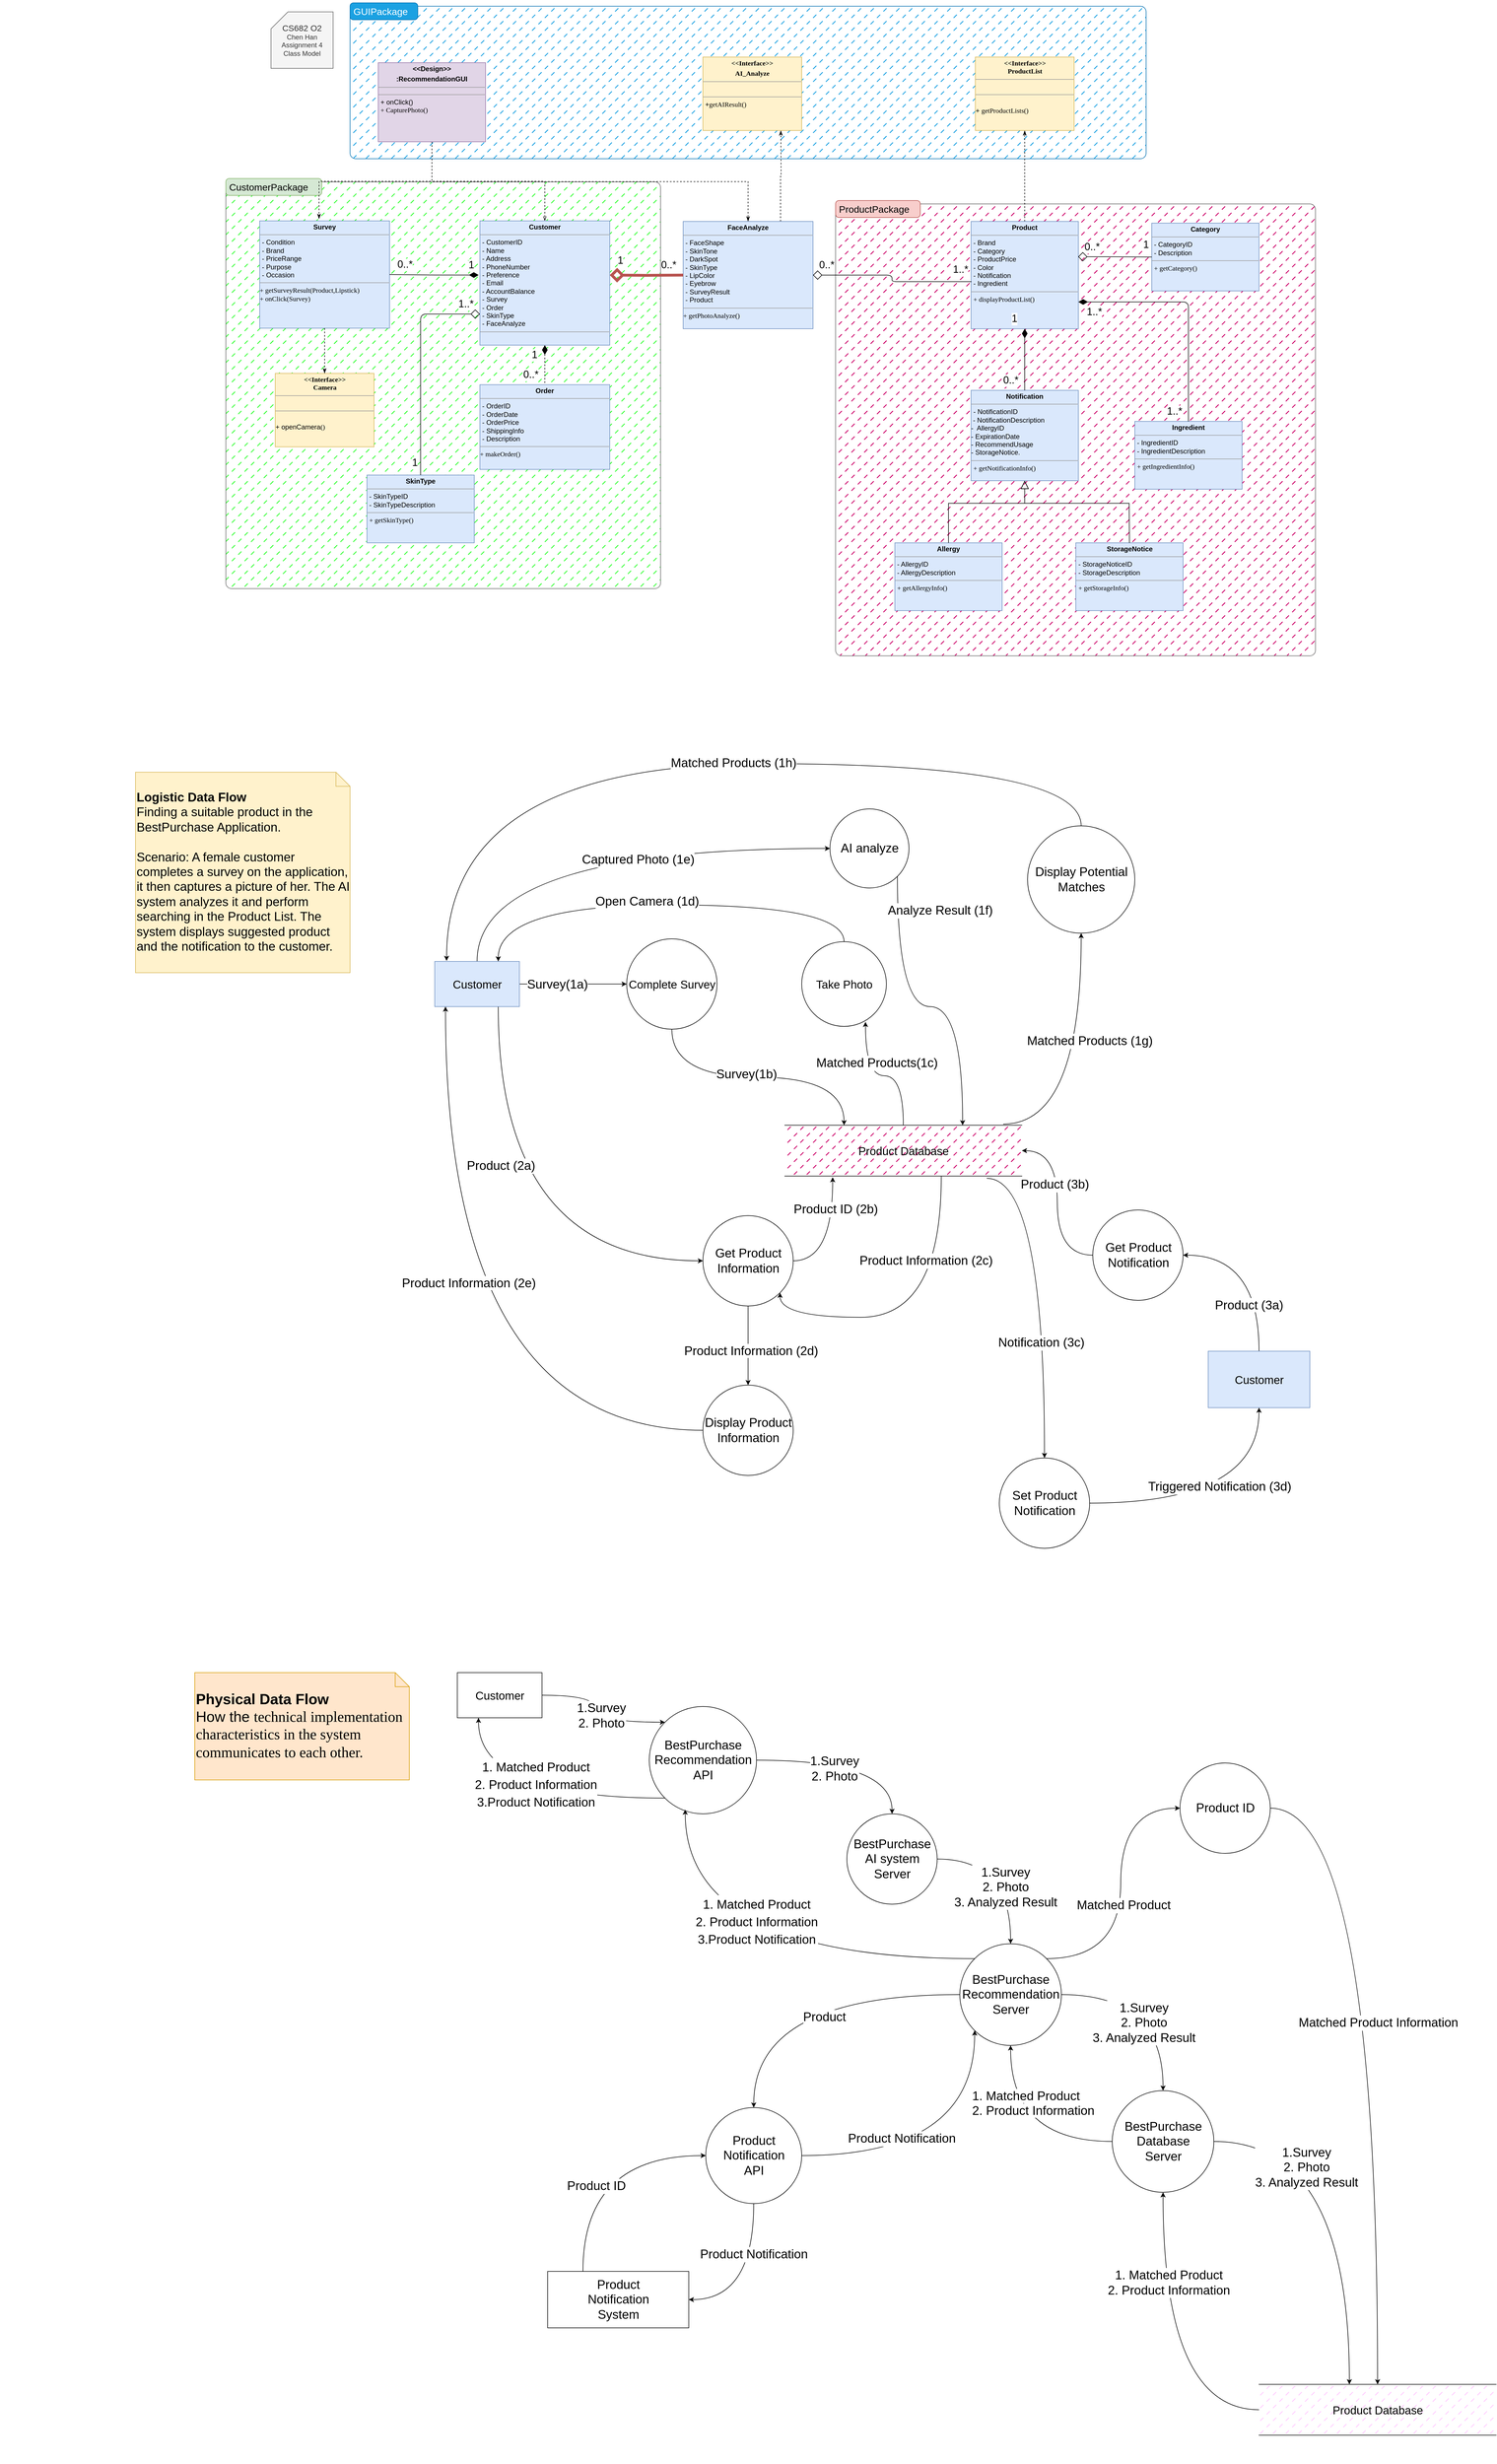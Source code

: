 <mxfile version="20.6.0" type="github">
  <diagram name="Page-1" id="13e1069c-82ec-6db2-03f1-153e76fe0fe0">
    <mxGraphModel dx="2684" dy="48" grid="1" gridSize="10" guides="1" tooltips="1" connect="1" arrows="1" fold="1" page="1" pageScale="1" pageWidth="1100" pageHeight="850" math="0" shadow="0">
      <root>
        <mxCell id="0" />
        <mxCell id="1" parent="0" />
        <mxCell id="ZvMLKBT_PyKlyKGR0UZF-8" value="" style="shape=mxgraph.mockup.containers.marginRect;rectMarginTop=10;strokeColor=#666666;strokeWidth=1;dashed=0;rounded=1;arcSize=5;recursiveResize=0;labelBackgroundColor=none;sketch=0;fillStyle=dashed;fontColor=#A680B8;fillColor=#CC0066;gradientColor=none;" parent="1" vertex="1">
          <mxGeometry x="3110" y="2580" width="850" height="810" as="geometry" />
        </mxCell>
        <mxCell id="ZvMLKBT_PyKlyKGR0UZF-9" value="ProductPackage" style="shape=rect;strokeColor=#b85450;fillColor=#f8cecc;strokeWidth=1;dashed=0;rounded=1;arcSize=20;fontSize=17;spacing=2;spacingTop=-2;align=left;autosize=1;spacingLeft=4;resizeWidth=0;resizeHeight=0;perimeter=none;labelBackgroundColor=none;sketch=0;fillStyle=auto;labelBorderColor=none;" parent="ZvMLKBT_PyKlyKGR0UZF-8" vertex="1">
          <mxGeometry y="4" width="150" height="30" as="geometry" />
        </mxCell>
        <mxCell id="0euU8NYgMabIODFZg8Ep-1" value="" style="shape=mxgraph.mockup.containers.marginRect;rectMarginTop=10;strokeColor=#006EAF;strokeWidth=1;dashed=0;rounded=1;arcSize=5;recursiveResize=0;labelBackgroundColor=none;sketch=0;fillStyle=dashed;fillColor=#1ba1e2;fontColor=#ffffff;" parent="1" vertex="1">
          <mxGeometry x="2250" y="2230" width="1410" height="280" as="geometry" />
        </mxCell>
        <mxCell id="0euU8NYgMabIODFZg8Ep-2" value="GUIPackage" style="shape=rect;strokeColor=#006EAF;fillColor=#1ba1e2;strokeWidth=1;dashed=0;rounded=1;arcSize=20;fontSize=17;spacing=2;spacingTop=-2;align=left;autosize=1;spacingLeft=4;resizeWidth=0;resizeHeight=0;perimeter=none;labelBackgroundColor=none;sketch=0;fillStyle=auto;labelBorderColor=none;fontColor=#ffffff;" parent="0euU8NYgMabIODFZg8Ep-1" vertex="1">
          <mxGeometry y="4" width="120" height="30" as="geometry" />
        </mxCell>
        <mxCell id="ZvMLKBT_PyKlyKGR0UZF-5" value="" style="shape=mxgraph.mockup.containers.marginRect;rectMarginTop=10;strokeColor=#666666;strokeWidth=1;dashed=0;rounded=1;arcSize=5;recursiveResize=0;labelBackgroundColor=none;sketch=0;fillStyle=dashed;fontColor=#A680B8;fillColor=#33FF33;gradientColor=none;" parent="1" vertex="1">
          <mxGeometry x="2030" y="2541" width="770" height="730" as="geometry" />
        </mxCell>
        <mxCell id="ZvMLKBT_PyKlyKGR0UZF-6" value="CustomerPackage" style="shape=rect;strokeColor=#82b366;fillColor=#d5e8d4;strokeWidth=1;dashed=0;rounded=1;arcSize=20;fontSize=17;spacing=2;spacingTop=-2;align=left;autosize=1;spacingLeft=4;resizeWidth=0;resizeHeight=0;perimeter=none;labelBackgroundColor=none;sketch=0;fillStyle=auto;labelBorderColor=none;" parent="ZvMLKBT_PyKlyKGR0UZF-5" vertex="1">
          <mxGeometry y="4" width="170" height="30" as="geometry" />
        </mxCell>
        <mxCell id="kNI0v0t7k7GR0xS2gEk9-157" style="edgeStyle=orthogonalEdgeStyle;orthogonalLoop=1;jettySize=auto;html=1;entryX=0.457;entryY=-0.018;entryDx=0;entryDy=0;entryPerimeter=0;fontFamily=Helvetica;fontSize=11;startArrow=none;startFill=0;endArrow=classicThin;endFill=1;dashed=1;rounded=0;" parent="1" source="kNI0v0t7k7GR0xS2gEk9-138" target="kNI0v0t7k7GR0xS2gEk9-145" edge="1">
          <mxGeometry relative="1" as="geometry" />
        </mxCell>
        <mxCell id="kNI0v0t7k7GR0xS2gEk9-159" style="edgeStyle=orthogonalEdgeStyle;orthogonalLoop=1;jettySize=auto;html=1;entryX=0.5;entryY=0;entryDx=0;entryDy=0;dashed=1;fontFamily=Helvetica;fontSize=11;startArrow=none;startFill=0;endArrow=classicThin;endFill=1;rounded=0;exitX=0.5;exitY=1;exitDx=0;exitDy=0;" parent="1" source="kNI0v0t7k7GR0xS2gEk9-138" target="kNI0v0t7k7GR0xS2gEk9-154" edge="1">
          <mxGeometry relative="1" as="geometry" />
        </mxCell>
        <mxCell id="5tz5ZhoiL6qwF5Wk2m4U-25" style="edgeStyle=orthogonalEdgeStyle;rounded=0;orthogonalLoop=1;jettySize=auto;html=1;entryX=0.5;entryY=0;entryDx=0;entryDy=0;fontSize=17;startArrow=none;startFill=0;endArrow=openThin;endFill=0;dashed=1;" parent="1" source="kNI0v0t7k7GR0xS2gEk9-138" target="5tz5ZhoiL6qwF5Wk2m4U-13" edge="1">
          <mxGeometry relative="1" as="geometry" />
        </mxCell>
        <mxCell id="kNI0v0t7k7GR0xS2gEk9-138" value="&lt;p style=&quot;text-align: center; margin: 4px 0px 0px;&quot;&gt;&lt;span style=&quot;font-weight: 700;&quot;&gt;&amp;lt;&amp;lt;Design&amp;gt;&amp;gt;&lt;/span&gt;&lt;/p&gt;&lt;p style=&quot;text-align: center; margin: 4px 0px 0px;&quot;&gt;&lt;span style=&quot;font-weight: 700; background-color: initial;&quot;&gt;:RecommendationGUI&lt;/span&gt;&lt;/p&gt;&lt;hr size=&quot;1&quot;&gt;&lt;p&gt;&lt;/p&gt;&lt;p&gt;&lt;/p&gt;&lt;hr size=&quot;1&quot;&gt;&lt;p style=&quot;margin:0px;margin-left:4px;&quot;&gt;+&amp;nbsp;onClick()&lt;br&gt;&lt;/p&gt;&lt;p style=&quot;margin:0px;margin-left:4px;&quot;&gt;&lt;span style=&quot;font-family: Verdana; text-align: center;&quot;&gt;+ CapturePhoto()&lt;/span&gt;&lt;br&gt;&lt;/p&gt;&lt;div style=&quot;padding: 0px; margin: 0px;&quot;&gt;&lt;br style=&quot;padding: 0px; margin: 0px;&quot;&gt;&lt;/div&gt;" style="verticalAlign=top;align=left;overflow=fill;fontSize=12;fontFamily=Helvetica;html=1;rounded=0;fillStyle=solid;strokeColor=#9673a6;fillColor=#e1d5e7;" parent="1" vertex="1">
          <mxGeometry x="2300" y="2340" width="190" height="140" as="geometry" />
        </mxCell>
        <mxCell id="kNI0v0t7k7GR0xS2gEk9-161" style="edgeStyle=orthogonalEdgeStyle;rounded=0;orthogonalLoop=1;jettySize=auto;html=1;entryX=0.5;entryY=1;entryDx=0;entryDy=0;dashed=1;fontFamily=Helvetica;fontSize=11;startArrow=none;startFill=0;endArrow=classicThin;endFill=1;exitX=0.5;exitY=0;exitDx=0;exitDy=0;" parent="1" source="kNI0v0t7k7GR0xS2gEk9-144" target="kNI0v0t7k7GR0xS2gEk9-155" edge="1">
          <mxGeometry relative="1" as="geometry" />
        </mxCell>
        <mxCell id="kNI0v0t7k7GR0xS2gEk9-144" value="&lt;p style=&quot;margin:0px;margin-top:4px;text-align:center;&quot;&gt;&lt;span style=&quot;font-weight: 700;&quot;&gt;Product&lt;/span&gt;&lt;br&gt;&lt;/p&gt;&lt;hr size=&quot;1&quot;&gt;&lt;p style=&quot;margin:0px;margin-left:4px;&quot;&gt;&lt;span style=&quot;background-color: initial;&quot;&gt;- Brand&amp;nbsp;&lt;/span&gt;&lt;br&gt;&lt;/p&gt;&lt;p style=&quot;margin:0px;margin-left:4px;&quot;&gt;- Category&lt;br style=&quot;padding: 0px; margin: 0px;&quot;&gt;- ProductPrice&lt;br style=&quot;padding: 0px; margin: 0px;&quot;&gt;- Color&lt;/p&gt;&lt;p style=&quot;margin:0px;margin-left:4px;&quot;&gt;- Notification&lt;/p&gt;&lt;p style=&quot;margin:0px;margin-left:4px;&quot;&gt;- Ingredient&lt;/p&gt;&lt;hr size=&quot;1&quot;&gt;&lt;p style=&quot;margin:0px;margin-left:4px;&quot;&gt;&lt;span style=&quot;font-family: Verdana; text-align: center;&quot;&gt;+ displayProductList()&lt;/span&gt;&lt;br&gt;&lt;/p&gt;" style="verticalAlign=top;align=left;overflow=fill;fontSize=12;fontFamily=Helvetica;html=1;rounded=0;fillStyle=solid;strokeColor=#6c8ebf;fillColor=#dae8fc;" parent="1" vertex="1">
          <mxGeometry x="3350" y="2621" width="190" height="190" as="geometry" />
        </mxCell>
        <mxCell id="kNI0v0t7k7GR0xS2gEk9-145" value="&lt;p style=&quot;margin:0px;margin-top:4px;text-align:center;&quot;&gt;&lt;b&gt;Survey&lt;/b&gt;&lt;/p&gt;&lt;hr size=&quot;1&quot;&gt;&lt;p style=&quot;margin:0px;margin-left:4px;&quot;&gt;&lt;span style=&quot;background-color: initial;&quot;&gt;- Condition&lt;br&gt;&lt;/span&gt;&lt;/p&gt;&lt;p style=&quot;margin:0px;margin-left:4px;&quot;&gt;&lt;span style=&quot;background-color: initial;&quot;&gt;- Brand&lt;/span&gt;&lt;/p&gt;&lt;p style=&quot;margin:0px;margin-left:4px;&quot;&gt;&lt;span style=&quot;background-color: initial;&quot;&gt;- PriceRange&lt;/span&gt;&lt;/p&gt;&lt;p style=&quot;margin:0px;margin-left:4px;&quot;&gt;&lt;span style=&quot;background-color: initial;&quot;&gt;- Purpose&lt;/span&gt;&lt;/p&gt;&lt;p style=&quot;margin:0px;margin-left:4px;&quot;&gt;&lt;span style=&quot;background-color: initial;&quot;&gt;- Occasion&lt;/span&gt;&lt;/p&gt;&lt;hr size=&quot;1&quot;&gt;&lt;p style=&quot;margin:0px;margin-left:4px;&quot;&gt;&lt;/p&gt;&lt;span style=&quot;font-family: Verdana; text-align: center;&quot;&gt;+ getSurveyResult(Product,Lipstick)&lt;br&gt;+&amp;nbsp;&lt;/span&gt;&lt;span style=&quot;font-family: Verdana; text-align: center;&quot;&gt;onClick&lt;/span&gt;&lt;span style=&quot;font-family: Verdana; text-align: center;&quot;&gt;(Survey)&lt;/span&gt;&lt;span style=&quot;font-family: Verdana; text-align: center;&quot;&gt;&lt;br&gt;&lt;/span&gt;" style="verticalAlign=top;align=left;overflow=fill;fontSize=12;fontFamily=Helvetica;html=1;rounded=0;fillStyle=solid;strokeColor=#6c8ebf;fillColor=#dae8fc;" parent="1" vertex="1">
          <mxGeometry x="2090" y="2620" width="230" height="190" as="geometry" />
        </mxCell>
        <mxCell id="kNI0v0t7k7GR0xS2gEk9-160" style="edgeStyle=orthogonalEdgeStyle;rounded=0;orthogonalLoop=1;jettySize=auto;html=1;exitX=0.75;exitY=0;exitDx=0;exitDy=0;dashed=1;fontFamily=Helvetica;fontSize=11;startArrow=none;startFill=0;endArrow=classicThin;endFill=1;" parent="1" source="kNI0v0t7k7GR0xS2gEk9-154" edge="1">
          <mxGeometry relative="1" as="geometry">
            <mxPoint x="3013" y="2460" as="targetPoint" />
          </mxGeometry>
        </mxCell>
        <mxCell id="kNI0v0t7k7GR0xS2gEk9-154" value="&lt;p style=&quot;margin:0px;margin-top:4px;text-align:center;&quot;&gt;&lt;b&gt;FaceAnalyze&lt;/b&gt;&lt;/p&gt;&lt;hr size=&quot;1&quot;&gt;&lt;p style=&quot;margin:0px;margin-left:4px;&quot;&gt;- FaceShape&lt;br style=&quot;padding: 0px; margin: 0px;&quot;&gt;- SkinTone&lt;br style=&quot;padding: 0px; margin: 0px;&quot;&gt;- DarkSpot&lt;br style=&quot;padding: 0px; margin: 0px;&quot;&gt;- SkinType&lt;br style=&quot;padding: 0px; margin: 0px;&quot;&gt;- LipColor&lt;br style=&quot;padding: 0px; margin: 0px;&quot;&gt;- Eyebrow&lt;br&gt;&lt;/p&gt;&lt;p style=&quot;margin:0px;margin-left:4px;&quot;&gt;- SurveyResult&lt;/p&gt;&lt;p style=&quot;margin:0px;margin-left:4px;&quot;&gt;- Product&lt;/p&gt;&lt;hr size=&quot;1&quot;&gt;&lt;p style=&quot;margin:0px;margin-left:4px;&quot;&gt;&lt;/p&gt;&lt;span style=&quot;font-family: Verdana; text-align: center;&quot;&gt;+&amp;nbsp;&lt;/span&gt;&lt;span style=&quot;font-family: Verdana; text-align: center;&quot;&gt;getPhotoAnalyze()&lt;/span&gt;" style="verticalAlign=top;align=left;overflow=fill;fontSize=12;fontFamily=Helvetica;html=1;rounded=0;fillStyle=solid;strokeColor=#6c8ebf;fillColor=#dae8fc;" parent="1" vertex="1">
          <mxGeometry x="2840" y="2621" width="230" height="190" as="geometry" />
        </mxCell>
        <mxCell id="kNI0v0t7k7GR0xS2gEk9-155" value="&lt;p style=&quot;margin:0px;margin-top:4px;text-align:center;&quot;&gt;&lt;b&gt;&lt;span style=&quot;font-family: Verdana;&quot;&gt;&amp;lt;&amp;lt;Interface&amp;gt;&amp;gt;&lt;/span&gt;&lt;br style=&quot;font-family: Verdana;&quot;&gt;&lt;span style=&quot;font-family: Verdana;&quot;&gt;ProductList&lt;/span&gt;&lt;br&gt;&lt;/b&gt;&lt;/p&gt;&lt;hr size=&quot;1&quot;&gt;&lt;p style=&quot;margin:0px;margin-left:4px;&quot;&gt;&lt;br&gt;&lt;/p&gt;&lt;hr size=&quot;1&quot;&gt;&lt;p style=&quot;margin:0px;margin-left:4px;&quot;&gt;&amp;nbsp;&lt;/p&gt;&lt;span style=&quot;text-align: center;&quot;&gt;&lt;div style=&quot;text-align: left;&quot;&gt;&lt;span style=&quot;background-color: initial;&quot;&gt;+&amp;nbsp;&lt;font face=&quot;Verdana&quot;&gt;getProductLists()&lt;/font&gt;&lt;/span&gt;&lt;/div&gt;&lt;/span&gt;" style="verticalAlign=top;align=left;overflow=fill;fontSize=12;fontFamily=Helvetica;html=1;rounded=0;fillStyle=solid;strokeColor=#d6b656;fillColor=#fff2cc;" parent="1" vertex="1">
          <mxGeometry x="3357.5" y="2330" width="175" height="130" as="geometry" />
        </mxCell>
        <mxCell id="kNI0v0t7k7GR0xS2gEk9-156" value="&lt;p style=&quot;margin:0px;margin-top:4px;text-align:center;&quot;&gt;&lt;b&gt;&lt;span style=&quot;font-family: Verdana; background-color: initial;&quot;&gt;&amp;lt;&amp;lt;Interface&amp;gt;&amp;gt;&lt;/span&gt;&lt;br&gt;&lt;/b&gt;&lt;/p&gt;&lt;p style=&quot;margin:0px;margin-top:4px;text-align:center;&quot;&gt;&lt;b&gt;&lt;font style=&quot;font-family: Verdana;&quot; face=&quot;Verdana&quot;&gt;AI_Analyze&lt;/font&gt;&lt;span style=&quot;font-family: Verdana;&quot;&gt;&lt;br&gt;&lt;/span&gt;&lt;/b&gt;&lt;/p&gt;&lt;hr size=&quot;1&quot;&gt;&lt;p style=&quot;margin:0px;margin-left:4px;&quot;&gt;&lt;br&gt;&lt;/p&gt;&lt;hr size=&quot;1&quot;&gt;&lt;p style=&quot;margin:0px;margin-left:4px;&quot;&gt;&lt;span style=&quot;background-color: initial;&quot;&gt;+&lt;/span&gt;&lt;font style=&quot;background-color: initial;&quot; face=&quot;Verdana&quot;&gt;getAIResult()&lt;/font&gt;&lt;br&gt;&lt;/p&gt;" style="verticalAlign=top;align=left;overflow=fill;fontSize=12;fontFamily=Helvetica;html=1;rounded=0;fillStyle=solid;strokeColor=#d6b656;fillColor=#fff2cc;" parent="1" vertex="1">
          <mxGeometry x="2875" y="2330" width="175" height="130" as="geometry" />
        </mxCell>
        <mxCell id="kNI0v0t7k7GR0xS2gEk9-176" value="&lt;font color=&quot;#ffffff&quot;&gt;t8&lt;/font&gt;" style="text;html=1;strokeColor=none;fillColor=none;align=center;verticalAlign=middle;whiteSpace=wrap;rounded=0;fillStyle=solid;fontFamily=Helvetica;fontSize=16;" parent="1" vertex="1">
          <mxGeometry x="1630" y="3340" width="60" height="30" as="geometry" />
        </mxCell>
        <mxCell id="meV7tn_NvdtixMvR8zqA-2" value="&lt;font style=&quot;font-size: 15px;&quot;&gt;CS682 O2&lt;br&gt;&lt;/font&gt;Chen Han&lt;br&gt;Assignment 4&lt;br&gt;Class Model" style="shape=card;whiteSpace=wrap;html=1;fillColor=#f5f5f5;fontColor=#333333;strokeColor=#666666;" parent="1" vertex="1">
          <mxGeometry x="2110" y="2250" width="110" height="100" as="geometry" />
        </mxCell>
        <mxCell id="5tz5ZhoiL6qwF5Wk2m4U-12" value="&lt;p style=&quot;margin:0px;margin-top:4px;text-align:center;&quot;&gt;&lt;b&gt;&lt;span style=&quot;font-family: Verdana;&quot;&gt;&amp;lt;&amp;lt;Interface&amp;gt;&amp;gt;&lt;/span&gt;&lt;br style=&quot;font-family: Verdana;&quot;&gt;&lt;span style=&quot;font-family: Verdana;&quot;&gt;Camera&lt;/span&gt;&lt;br&gt;&lt;/b&gt;&lt;/p&gt;&lt;hr size=&quot;1&quot;&gt;&lt;p style=&quot;margin:0px;margin-left:4px;&quot;&gt;&lt;br&gt;&lt;/p&gt;&lt;hr size=&quot;1&quot;&gt;&lt;p style=&quot;margin:0px;margin-left:4px;&quot;&gt;&amp;nbsp;&lt;/p&gt;&lt;span style=&quot;text-align: center;&quot;&gt;&lt;div style=&quot;text-align: left;&quot;&gt;&lt;span style=&quot;background-color: initial;&quot;&gt;+ openCamera&lt;font face=&quot;Verdana&quot;&gt;()&lt;/font&gt;&lt;/span&gt;&lt;/div&gt;&lt;/span&gt;" style="verticalAlign=top;align=left;overflow=fill;fontSize=12;fontFamily=Helvetica;html=1;rounded=0;fillStyle=solid;strokeColor=#d6b656;fillColor=#fff2cc;" parent="1" vertex="1">
          <mxGeometry x="2117.5" y="2890" width="175" height="130" as="geometry" />
        </mxCell>
        <mxCell id="5tz5ZhoiL6qwF5Wk2m4U-13" value="&lt;p style=&quot;margin:0px;margin-top:4px;text-align:center;&quot;&gt;&lt;b&gt;Customer&lt;/b&gt;&lt;/p&gt;&lt;hr size=&quot;1&quot;&gt;&lt;p style=&quot;margin:0px;margin-left:4px;&quot;&gt;- CustomerID&lt;br style=&quot;padding: 0px; margin: 0px;&quot;&gt;- Name&lt;br style=&quot;padding: 0px; margin: 0px;&quot;&gt;- Address&lt;br style=&quot;padding: 0px; margin: 0px;&quot;&gt;- PhoneNumber&lt;br style=&quot;padding: 0px; margin: 0px;&quot;&gt;- Preference&lt;br style=&quot;padding: 0px; margin: 0px;&quot;&gt;- Email&lt;/p&gt;&lt;p style=&quot;margin:0px;margin-left:4px;&quot;&gt;- AccountBalance&lt;/p&gt;&lt;p style=&quot;margin:0px;margin-left:4px;&quot;&gt;- Survey&lt;/p&gt;&lt;p style=&quot;margin:0px;margin-left:4px;&quot;&gt;- Order&lt;/p&gt;&lt;p style=&quot;margin:0px;margin-left:4px;&quot;&gt;- SkinType&lt;/p&gt;&lt;p style=&quot;margin:0px;margin-left:4px;&quot;&gt;- FaceAnalyze&lt;/p&gt;&lt;hr size=&quot;1&quot;&gt;&lt;p style=&quot;margin:0px;margin-left:4px;&quot;&gt;&lt;/p&gt;" style="verticalAlign=top;align=left;overflow=fill;fontSize=12;fontFamily=Helvetica;html=1;rounded=0;fillStyle=solid;strokeColor=#6c8ebf;fillColor=#dae8fc;" parent="1" vertex="1">
          <mxGeometry x="2480" y="2620" width="230" height="220" as="geometry" />
        </mxCell>
        <mxCell id="5tz5ZhoiL6qwF5Wk2m4U-14" value="&lt;p style=&quot;margin:0px;margin-top:4px;text-align:center;&quot;&gt;&lt;b&gt;Order&lt;/b&gt;&lt;/p&gt;&lt;hr size=&quot;1&quot;&gt;&lt;p style=&quot;margin:0px;margin-left:4px;&quot;&gt;- OrderID&lt;br style=&quot;padding: 0px; margin: 0px;&quot;&gt;- OrderDate&lt;br style=&quot;padding: 0px; margin: 0px;&quot;&gt;- OrderPrice&lt;br style=&quot;padding: 0px; margin: 0px;&quot;&gt;- ShippingInfo&lt;br style=&quot;padding: 0px; margin: 0px;&quot;&gt;- Description&lt;br&gt;&lt;/p&gt;&lt;hr size=&quot;1&quot;&gt;&lt;p style=&quot;margin:0px;margin-left:4px;&quot;&gt;&lt;/p&gt;&lt;span style=&quot;font-family: Verdana; text-align: center;&quot;&gt;+ makeOrder&lt;/span&gt;&lt;span style=&quot;font-family: Verdana; text-align: center;&quot;&gt;()&lt;/span&gt;" style="verticalAlign=top;align=left;overflow=fill;fontSize=12;fontFamily=Helvetica;html=1;rounded=0;fillStyle=solid;strokeColor=#6c8ebf;fillColor=#dae8fc;" parent="1" vertex="1">
          <mxGeometry x="2480" y="2910" width="230" height="150" as="geometry" />
        </mxCell>
        <mxCell id="5tz5ZhoiL6qwF5Wk2m4U-15" style="edgeStyle=orthogonalEdgeStyle;rounded=0;orthogonalLoop=1;jettySize=auto;html=1;entryX=0.5;entryY=0;entryDx=0;entryDy=0;dashed=1;fontFamily=Helvetica;fontSize=11;startArrow=none;startFill=0;endArrow=classicThin;endFill=1;exitX=0.5;exitY=1;exitDx=0;exitDy=0;" parent="1" source="kNI0v0t7k7GR0xS2gEk9-145" target="5tz5ZhoiL6qwF5Wk2m4U-12" edge="1">
          <mxGeometry relative="1" as="geometry">
            <mxPoint x="1845" y="2820" as="sourcePoint" />
            <mxPoint x="1845" y="2900" as="targetPoint" />
          </mxGeometry>
        </mxCell>
        <mxCell id="5tz5ZhoiL6qwF5Wk2m4U-27" value="&lt;p style=&quot;margin:0px;margin-top:4px;text-align:center;&quot;&gt;&lt;b&gt;Category&lt;/b&gt;&lt;/p&gt;&lt;hr size=&quot;1&quot;&gt;&lt;p style=&quot;margin:0px;margin-left:4px;&quot;&gt;&lt;span style=&quot;background-color: initial;&quot;&gt;- CategoryID&lt;/span&gt;&lt;br&gt;&lt;/p&gt;&lt;p style=&quot;margin:0px;margin-left:4px;&quot;&gt;- Description&lt;/p&gt;&lt;hr size=&quot;1&quot;&gt;&lt;p style=&quot;margin:0px;margin-left:4px;&quot;&gt;&lt;span style=&quot;font-family: Verdana; text-align: center;&quot;&gt;+ getCategory()&lt;/span&gt;&lt;br&gt;&lt;/p&gt;" style="verticalAlign=top;align=left;overflow=fill;fontSize=12;fontFamily=Helvetica;html=1;rounded=0;fillStyle=solid;strokeColor=#6c8ebf;fillColor=#dae8fc;" parent="1" vertex="1">
          <mxGeometry x="3670" y="2624" width="190" height="120" as="geometry" />
        </mxCell>
        <mxCell id="5tz5ZhoiL6qwF5Wk2m4U-29" value="&lt;p style=&quot;margin:0px;margin-top:4px;text-align:center;&quot;&gt;&lt;b&gt;SkinType&lt;/b&gt;&lt;/p&gt;&lt;hr size=&quot;1&quot;&gt;&lt;p style=&quot;margin:0px;margin-left:4px;&quot;&gt;&lt;span style=&quot;background-color: initial;&quot;&gt;- SkinTypeID&lt;/span&gt;&lt;br&gt;&lt;/p&gt;&lt;p style=&quot;margin:0px;margin-left:4px;&quot;&gt;- SkinTypeDescription&lt;/p&gt;&lt;hr size=&quot;1&quot;&gt;&lt;p style=&quot;margin:0px;margin-left:4px;&quot;&gt;&lt;span style=&quot;font-family: Verdana; text-align: center;&quot;&gt;+ getSkinType()&lt;/span&gt;&lt;br&gt;&lt;/p&gt;" style="verticalAlign=top;align=left;overflow=fill;fontSize=12;fontFamily=Helvetica;html=1;rounded=0;fillStyle=solid;strokeColor=#6c8ebf;fillColor=#dae8fc;" parent="1" vertex="1">
          <mxGeometry x="2280" y="3070" width="190" height="120" as="geometry" />
        </mxCell>
        <mxCell id="5tz5ZhoiL6qwF5Wk2m4U-30" value="&lt;p style=&quot;margin:0px;margin-top:4px;text-align:center;&quot;&gt;&lt;b&gt;Ingredient&lt;/b&gt;&lt;/p&gt;&lt;hr size=&quot;1&quot;&gt;&lt;p style=&quot;margin:0px;margin-left:4px;&quot;&gt;&lt;span style=&quot;background-color: initial;&quot;&gt;- IngredientID&lt;/span&gt;&lt;br&gt;&lt;/p&gt;&lt;p style=&quot;margin:0px;margin-left:4px;&quot;&gt;- IngredientDescription&lt;/p&gt;&lt;hr size=&quot;1&quot;&gt;&lt;p style=&quot;margin:0px;margin-left:4px;&quot;&gt;&lt;span style=&quot;font-family: Verdana; text-align: center;&quot;&gt;+ getIngredientInfo()&lt;/span&gt;&lt;br&gt;&lt;/p&gt;" style="verticalAlign=top;align=left;overflow=fill;fontSize=12;fontFamily=Helvetica;html=1;rounded=0;fillStyle=solid;strokeColor=#6c8ebf;fillColor=#dae8fc;" parent="1" vertex="1">
          <mxGeometry x="3640" y="2975" width="190" height="120" as="geometry" />
        </mxCell>
        <mxCell id="5tz5ZhoiL6qwF5Wk2m4U-31" value="&lt;p style=&quot;margin:0px;margin-top:4px;text-align:center;&quot;&gt;&lt;b&gt;Allergy&lt;/b&gt;&lt;/p&gt;&lt;hr size=&quot;1&quot;&gt;&lt;p style=&quot;margin:0px;margin-left:4px;&quot;&gt;&lt;span style=&quot;background-color: initial;&quot;&gt;- AllergyID&lt;/span&gt;&lt;br&gt;&lt;/p&gt;&lt;p style=&quot;margin:0px;margin-left:4px;&quot;&gt;- AllergyDescription&lt;/p&gt;&lt;hr size=&quot;1&quot;&gt;&lt;p style=&quot;margin:0px;margin-left:4px;&quot;&gt;&lt;span style=&quot;font-family: Verdana; text-align: center;&quot;&gt;+ getAllergyInfo()&lt;/span&gt;&lt;br&gt;&lt;/p&gt;" style="verticalAlign=top;align=left;overflow=fill;fontSize=12;fontFamily=Helvetica;html=1;rounded=0;fillStyle=solid;strokeColor=#6c8ebf;fillColor=#dae8fc;" parent="1" vertex="1">
          <mxGeometry x="3215" y="3190" width="190" height="120" as="geometry" />
        </mxCell>
        <mxCell id="5tz5ZhoiL6qwF5Wk2m4U-32" value="&lt;p style=&quot;margin:0px;margin-top:4px;text-align:center;&quot;&gt;&lt;b&gt;Notification&lt;/b&gt;&lt;/p&gt;&lt;hr size=&quot;1&quot;&gt;&lt;p style=&quot;margin:0px;margin-left:4px;&quot;&gt;&lt;span style=&quot;background-color: initial;&quot;&gt;- NotificationID&lt;/span&gt;&lt;/p&gt;&amp;nbsp;- Notification&lt;span style=&quot;background-color: initial;&quot;&gt;Description&lt;br&gt;&lt;/span&gt;-&amp;nbsp; AllergyID&lt;br&gt;- ExpirationDate&lt;br&gt;- RecommendUsage&lt;br&gt;- StorageNotice.&lt;br&gt;&lt;hr size=&quot;1&quot;&gt;&lt;p style=&quot;margin:0px;margin-left:4px;&quot;&gt;&lt;span style=&quot;font-family: Verdana; text-align: center;&quot;&gt;+ getNotificationInfo()&lt;/span&gt;&lt;br&gt;&lt;/p&gt;" style="verticalAlign=top;align=left;overflow=fill;fontSize=12;fontFamily=Helvetica;html=1;rounded=0;fillStyle=solid;strokeColor=#6c8ebf;fillColor=#dae8fc;" parent="1" vertex="1">
          <mxGeometry x="3350" y="2920" width="190" height="160" as="geometry" />
        </mxCell>
        <mxCell id="5tz5ZhoiL6qwF5Wk2m4U-41" value="" style="endArrow=none;html=1;endSize=12;startArrow=diamondThin;startSize=14;startFill=1;edgeStyle=orthogonalEdgeStyle;rounded=1;fontSize=18;exitX=-0.01;exitY=0.436;exitDx=0;exitDy=0;entryX=1;entryY=0.5;entryDx=0;entryDy=0;endFill=0;exitPerimeter=0;" parent="1" source="5tz5ZhoiL6qwF5Wk2m4U-13" target="kNI0v0t7k7GR0xS2gEk9-145" edge="1">
          <mxGeometry relative="1" as="geometry">
            <mxPoint x="1970" y="3000" as="sourcePoint" />
            <mxPoint x="2130" y="3000" as="targetPoint" />
          </mxGeometry>
        </mxCell>
        <mxCell id="5tz5ZhoiL6qwF5Wk2m4U-42" value="1" style="edgeLabel;resizable=0;html=1;align=left;verticalAlign=top;strokeColor=default;fontSize=18;fillColor=default;" parent="5tz5ZhoiL6qwF5Wk2m4U-41" connectable="0" vertex="1">
          <mxGeometry x="-1" relative="1" as="geometry">
            <mxPoint x="-20" y="-35" as="offset" />
          </mxGeometry>
        </mxCell>
        <mxCell id="5tz5ZhoiL6qwF5Wk2m4U-43" value="0..*" style="edgeLabel;resizable=0;html=1;align=right;verticalAlign=top;strokeColor=default;fontSize=18;fillColor=default;" parent="5tz5ZhoiL6qwF5Wk2m4U-41" connectable="0" vertex="1">
          <mxGeometry x="1" relative="1" as="geometry">
            <mxPoint x="41" y="-35" as="offset" />
          </mxGeometry>
        </mxCell>
        <mxCell id="5tz5ZhoiL6qwF5Wk2m4U-45" value="" style="endArrow=none;html=1;endSize=12;startArrow=diamond;startSize=14;startFill=0;edgeStyle=orthogonalEdgeStyle;rounded=1;fontSize=18;entryX=0;entryY=0.5;entryDx=0;entryDy=0;endFill=0;fillColor=#f8cecc;strokeColor=#b85450;strokeWidth=5;" parent="1" target="kNI0v0t7k7GR0xS2gEk9-154" edge="1">
          <mxGeometry relative="1" as="geometry">
            <mxPoint x="2710" y="2716" as="sourcePoint" />
            <mxPoint x="2330" y="2725" as="targetPoint" />
          </mxGeometry>
        </mxCell>
        <mxCell id="5tz5ZhoiL6qwF5Wk2m4U-46" value="1" style="edgeLabel;resizable=0;html=1;align=left;verticalAlign=top;strokeColor=default;fontSize=18;fillColor=default;" parent="5tz5ZhoiL6qwF5Wk2m4U-45" connectable="0" vertex="1">
          <mxGeometry x="-1" relative="1" as="geometry">
            <mxPoint x="12" y="-43" as="offset" />
          </mxGeometry>
        </mxCell>
        <mxCell id="5tz5ZhoiL6qwF5Wk2m4U-47" value="0..*" style="edgeLabel;resizable=0;html=1;align=right;verticalAlign=top;strokeColor=default;fontSize=18;fillColor=default;" parent="5tz5ZhoiL6qwF5Wk2m4U-45" connectable="0" vertex="1">
          <mxGeometry x="1" relative="1" as="geometry">
            <mxPoint x="-11" y="-35" as="offset" />
          </mxGeometry>
        </mxCell>
        <mxCell id="5tz5ZhoiL6qwF5Wk2m4U-48" value="" style="endArrow=none;html=1;endSize=12;startArrow=diamond;startSize=14;startFill=0;edgeStyle=orthogonalEdgeStyle;rounded=1;fontSize=18;exitX=0;exitY=0.75;exitDx=0;exitDy=0;entryX=0.5;entryY=0;entryDx=0;entryDy=0;endFill=0;" parent="1" source="5tz5ZhoiL6qwF5Wk2m4U-13" target="5tz5ZhoiL6qwF5Wk2m4U-29" edge="1">
          <mxGeometry relative="1" as="geometry">
            <mxPoint x="2490" y="2700" as="sourcePoint" />
            <mxPoint x="2330" y="2725" as="targetPoint" />
          </mxGeometry>
        </mxCell>
        <mxCell id="5tz5ZhoiL6qwF5Wk2m4U-49" value="1..*" style="edgeLabel;resizable=0;html=1;align=left;verticalAlign=top;strokeColor=default;fontSize=18;fillColor=default;" parent="5tz5ZhoiL6qwF5Wk2m4U-48" connectable="0" vertex="1">
          <mxGeometry x="-1" relative="1" as="geometry">
            <mxPoint x="-40" y="-35" as="offset" />
          </mxGeometry>
        </mxCell>
        <mxCell id="5tz5ZhoiL6qwF5Wk2m4U-50" value="1" style="edgeLabel;resizable=0;html=1;align=right;verticalAlign=top;strokeColor=default;fontSize=18;fillColor=default;" parent="5tz5ZhoiL6qwF5Wk2m4U-48" connectable="0" vertex="1">
          <mxGeometry x="1" relative="1" as="geometry">
            <mxPoint x="-5" y="-39" as="offset" />
          </mxGeometry>
        </mxCell>
        <mxCell id="5tz5ZhoiL6qwF5Wk2m4U-51" value="" style="endArrow=none;html=1;endSize=12;startArrow=diamond;startSize=14;startFill=0;edgeStyle=orthogonalEdgeStyle;rounded=1;fontSize=18;exitX=1;exitY=0.5;exitDx=0;exitDy=0;entryX=0.004;entryY=0.561;entryDx=0;entryDy=0;endFill=0;entryPerimeter=0;" parent="1" source="kNI0v0t7k7GR0xS2gEk9-154" target="kNI0v0t7k7GR0xS2gEk9-144" edge="1">
          <mxGeometry relative="1" as="geometry">
            <mxPoint x="2490" y="2755" as="sourcePoint" />
            <mxPoint x="2405" y="3080" as="targetPoint" />
          </mxGeometry>
        </mxCell>
        <mxCell id="5tz5ZhoiL6qwF5Wk2m4U-52" value="0..*" style="edgeLabel;resizable=0;html=1;align=left;verticalAlign=top;strokeColor=default;fontSize=18;fillColor=default;" parent="5tz5ZhoiL6qwF5Wk2m4U-51" connectable="0" vertex="1">
          <mxGeometry x="-1" relative="1" as="geometry">
            <mxPoint x="9" y="-35" as="offset" />
          </mxGeometry>
        </mxCell>
        <mxCell id="5tz5ZhoiL6qwF5Wk2m4U-53" value="1..*" style="edgeLabel;resizable=0;html=1;align=right;verticalAlign=top;strokeColor=default;fontSize=18;fillColor=default;" parent="5tz5ZhoiL6qwF5Wk2m4U-51" connectable="0" vertex="1">
          <mxGeometry x="1" relative="1" as="geometry">
            <mxPoint x="-5" y="-39" as="offset" />
          </mxGeometry>
        </mxCell>
        <mxCell id="5tz5ZhoiL6qwF5Wk2m4U-54" value="" style="endArrow=none;html=1;endSize=12;startArrow=diamond;startSize=14;startFill=0;edgeStyle=orthogonalEdgeStyle;rounded=1;fontSize=18;exitX=0.998;exitY=0.329;exitDx=0;exitDy=0;entryX=0;entryY=0.5;entryDx=0;entryDy=0;endFill=0;exitPerimeter=0;" parent="1" source="kNI0v0t7k7GR0xS2gEk9-144" target="5tz5ZhoiL6qwF5Wk2m4U-27" edge="1">
          <mxGeometry relative="1" as="geometry">
            <mxPoint x="3150" y="2725" as="sourcePoint" />
            <mxPoint x="3285" y="2715" as="targetPoint" />
          </mxGeometry>
        </mxCell>
        <mxCell id="5tz5ZhoiL6qwF5Wk2m4U-55" value="0..*" style="edgeLabel;resizable=0;html=1;align=left;verticalAlign=top;strokeColor=default;fontSize=18;fillColor=default;" parent="5tz5ZhoiL6qwF5Wk2m4U-54" connectable="0" vertex="1">
          <mxGeometry x="-1" relative="1" as="geometry">
            <mxPoint x="9" y="-35" as="offset" />
          </mxGeometry>
        </mxCell>
        <mxCell id="5tz5ZhoiL6qwF5Wk2m4U-56" value="1" style="edgeLabel;resizable=0;html=1;align=right;verticalAlign=top;strokeColor=default;fontSize=18;fillColor=default;" parent="5tz5ZhoiL6qwF5Wk2m4U-54" connectable="0" vertex="1">
          <mxGeometry x="1" relative="1" as="geometry">
            <mxPoint x="-5" y="-39" as="offset" />
          </mxGeometry>
        </mxCell>
        <mxCell id="5tz5ZhoiL6qwF5Wk2m4U-60" value="" style="endArrow=none;html=1;endSize=12;startArrow=diamondThin;startSize=14;startFill=1;edgeStyle=orthogonalEdgeStyle;rounded=1;fontSize=18;exitX=0.5;exitY=1;exitDx=0;exitDy=0;entryX=0.5;entryY=0;entryDx=0;entryDy=0;endFill=0;" parent="1" source="kNI0v0t7k7GR0xS2gEk9-144" target="5tz5ZhoiL6qwF5Wk2m4U-32" edge="1">
          <mxGeometry relative="1" as="geometry">
            <mxPoint x="2720" y="2700" as="sourcePoint" />
            <mxPoint x="2920" y="2725" as="targetPoint" />
          </mxGeometry>
        </mxCell>
        <mxCell id="5tz5ZhoiL6qwF5Wk2m4U-61" value="1" style="edgeLabel;resizable=0;html=1;align=left;verticalAlign=top;strokeColor=default;fontSize=18;fillColor=default;" parent="5tz5ZhoiL6qwF5Wk2m4U-60" connectable="0" vertex="1">
          <mxGeometry x="-1" relative="1" as="geometry">
            <mxPoint x="-25" y="-35" as="offset" />
          </mxGeometry>
        </mxCell>
        <mxCell id="5tz5ZhoiL6qwF5Wk2m4U-62" value="0..*" style="edgeLabel;resizable=0;html=1;align=right;verticalAlign=top;strokeColor=default;fontSize=18;fillColor=default;" parent="5tz5ZhoiL6qwF5Wk2m4U-60" connectable="0" vertex="1">
          <mxGeometry x="1" relative="1" as="geometry">
            <mxPoint x="-11" y="-35" as="offset" />
          </mxGeometry>
        </mxCell>
        <mxCell id="5tz5ZhoiL6qwF5Wk2m4U-63" value="" style="endArrow=none;html=1;endSize=12;startArrow=diamondThin;startSize=14;startFill=1;edgeStyle=orthogonalEdgeStyle;rounded=1;fontSize=18;exitX=1;exitY=0.75;exitDx=0;exitDy=0;endFill=0;" parent="1" source="kNI0v0t7k7GR0xS2gEk9-144" target="5tz5ZhoiL6qwF5Wk2m4U-30" edge="1">
          <mxGeometry relative="1" as="geometry">
            <mxPoint x="3285" y="2762.5" as="sourcePoint" />
            <mxPoint x="3255" y="3150" as="targetPoint" />
          </mxGeometry>
        </mxCell>
        <mxCell id="5tz5ZhoiL6qwF5Wk2m4U-64" value="1..*" style="edgeLabel;resizable=0;html=1;align=left;verticalAlign=top;strokeColor=default;fontSize=18;fillColor=default;" parent="5tz5ZhoiL6qwF5Wk2m4U-63" connectable="0" vertex="1">
          <mxGeometry x="-1" relative="1" as="geometry">
            <mxPoint x="13" as="offset" />
          </mxGeometry>
        </mxCell>
        <mxCell id="5tz5ZhoiL6qwF5Wk2m4U-65" value="1..*" style="edgeLabel;resizable=0;html=1;align=right;verticalAlign=top;strokeColor=default;fontSize=18;fillColor=default;" parent="5tz5ZhoiL6qwF5Wk2m4U-63" connectable="0" vertex="1">
          <mxGeometry x="1" relative="1" as="geometry">
            <mxPoint x="-11" y="-35" as="offset" />
          </mxGeometry>
        </mxCell>
        <mxCell id="5tz5ZhoiL6qwF5Wk2m4U-66" value="" style="endArrow=none;html=1;endSize=12;startArrow=diamondThin;startSize=14;startFill=1;edgeStyle=orthogonalEdgeStyle;rounded=1;dashed=1;fontSize=18;exitX=0.5;exitY=1;exitDx=0;exitDy=0;entryX=0.5;entryY=0;entryDx=0;entryDy=0;endFill=0;" parent="1" source="5tz5ZhoiL6qwF5Wk2m4U-13" target="5tz5ZhoiL6qwF5Wk2m4U-14" edge="1">
          <mxGeometry relative="1" as="geometry">
            <mxPoint x="2720" y="2740" as="sourcePoint" />
            <mxPoint x="2920" y="2725" as="targetPoint" />
          </mxGeometry>
        </mxCell>
        <mxCell id="5tz5ZhoiL6qwF5Wk2m4U-67" value="1" style="edgeLabel;resizable=0;html=1;align=left;verticalAlign=top;strokeColor=default;fontSize=18;fillColor=default;" parent="5tz5ZhoiL6qwF5Wk2m4U-66" connectable="0" vertex="1">
          <mxGeometry x="-1" relative="1" as="geometry">
            <mxPoint x="-25" as="offset" />
          </mxGeometry>
        </mxCell>
        <mxCell id="5tz5ZhoiL6qwF5Wk2m4U-68" value="0..*" style="edgeLabel;resizable=0;html=1;align=right;verticalAlign=top;strokeColor=default;fontSize=18;fillColor=default;" parent="5tz5ZhoiL6qwF5Wk2m4U-66" connectable="0" vertex="1">
          <mxGeometry x="1" relative="1" as="geometry">
            <mxPoint x="-11" y="-35" as="offset" />
          </mxGeometry>
        </mxCell>
        <mxCell id="5tz5ZhoiL6qwF5Wk2m4U-69" value="000" style="text;align=center;fontStyle=1;verticalAlign=middle;spacingLeft=3;spacingRight=3;strokeColor=none;rotatable=0;points=[[0,0.5],[1,0.5]];portConstraint=eastwest;fontSize=18;fillColor=default;fontColor=#FFFFFF;" parent="1" vertex="1">
          <mxGeometry x="2240" y="3641" width="80" height="26" as="geometry" />
        </mxCell>
        <mxCell id="5tz5ZhoiL6qwF5Wk2m4U-72" value="" style="endArrow=block;endFill=0;endSize=12;html=1;fontSize=18;fontColor=#FFFFFF;exitX=0.5;exitY=0;exitDx=0;exitDy=0;rounded=0;entryX=0.5;entryY=1;entryDx=0;entryDy=0;" parent="1" source="5tz5ZhoiL6qwF5Wk2m4U-31" target="5tz5ZhoiL6qwF5Wk2m4U-32" edge="1">
          <mxGeometry width="160" relative="1" as="geometry">
            <mxPoint x="3600" y="2950" as="sourcePoint" />
            <mxPoint x="3170" y="3060" as="targetPoint" />
            <Array as="points">
              <mxPoint x="3310" y="3120" />
              <mxPoint x="3445" y="3120" />
            </Array>
          </mxGeometry>
        </mxCell>
        <mxCell id="5tz5ZhoiL6qwF5Wk2m4U-74" value="&lt;p style=&quot;margin:0px;margin-top:4px;text-align:center;&quot;&gt;&lt;b&gt;StorageNotice&lt;/b&gt;&lt;/p&gt;&lt;hr size=&quot;1&quot;&gt;&lt;p style=&quot;margin:0px;margin-left:4px;&quot;&gt;&lt;span style=&quot;background-color: initial;&quot;&gt;- StorageNoticeID&lt;/span&gt;&lt;/p&gt;&lt;p style=&quot;margin:0px;margin-left:4px;&quot;&gt;&lt;span style=&quot;background-color: initial;&quot;&gt;- StorageDescription&lt;/span&gt;&lt;/p&gt;&lt;hr size=&quot;1&quot;&gt;&lt;p style=&quot;margin:0px;margin-left:4px;&quot;&gt;&lt;span style=&quot;font-family: Verdana; text-align: center;&quot;&gt;+ getStorageInfo()&lt;/span&gt;&lt;br&gt;&lt;/p&gt;" style="verticalAlign=top;align=left;overflow=fill;fontSize=12;fontFamily=Helvetica;html=1;rounded=0;fillStyle=solid;strokeColor=#6c8ebf;fillColor=#dae8fc;" parent="1" vertex="1">
          <mxGeometry x="3535.5" y="3190" width="190" height="120" as="geometry" />
        </mxCell>
        <mxCell id="5tz5ZhoiL6qwF5Wk2m4U-75" value="" style="endArrow=block;endFill=0;endSize=12;html=1;fontSize=18;fontColor=#FFFFFF;exitX=0.5;exitY=0;exitDx=0;exitDy=0;rounded=0;entryX=0.5;entryY=1;entryDx=0;entryDy=0;" parent="1" source="5tz5ZhoiL6qwF5Wk2m4U-74" target="5tz5ZhoiL6qwF5Wk2m4U-32" edge="1">
          <mxGeometry width="160" relative="1" as="geometry">
            <mxPoint x="3045" y="3170" as="sourcePoint" />
            <mxPoint x="3170" y="3060" as="targetPoint" />
            <Array as="points">
              <mxPoint x="3630" y="3120" />
              <mxPoint x="3445" y="3120" />
            </Array>
          </mxGeometry>
        </mxCell>
        <mxCell id="ZvMLKBT_PyKlyKGR0UZF-25" style="edgeStyle=orthogonalEdgeStyle;curved=1;orthogonalLoop=1;jettySize=auto;html=1;entryX=0.753;entryY=0.947;entryDx=0;entryDy=0;fontSize=22;fontColor=#000000;exitX=0.5;exitY=0;exitDx=0;exitDy=0;entryPerimeter=0;" parent="1" source="ZvMLKBT_PyKlyKGR0UZF-10" target="ZvMLKBT_PyKlyKGR0UZF-20" edge="1">
          <mxGeometry relative="1" as="geometry" />
        </mxCell>
        <mxCell id="ZvMLKBT_PyKlyKGR0UZF-26" value="Matched Products(1c)" style="edgeLabel;html=1;align=center;verticalAlign=middle;resizable=0;points=[];fontSize=22;fontColor=#000000;" parent="ZvMLKBT_PyKlyKGR0UZF-25" vertex="1" connectable="0">
          <mxGeometry x="0.1" y="68" relative="1" as="geometry">
            <mxPoint x="3" y="-91" as="offset" />
          </mxGeometry>
        </mxCell>
        <mxCell id="ZvMLKBT_PyKlyKGR0UZF-39" style="edgeStyle=orthogonalEdgeStyle;curved=1;orthogonalLoop=1;jettySize=auto;html=1;entryX=0.5;entryY=1;entryDx=0;entryDy=0;fontSize=22;fontColor=#000000;exitX=0.921;exitY=-0.022;exitDx=0;exitDy=0;exitPerimeter=0;" parent="1" source="ZvMLKBT_PyKlyKGR0UZF-10" target="ZvMLKBT_PyKlyKGR0UZF-36" edge="1">
          <mxGeometry relative="1" as="geometry" />
        </mxCell>
        <mxCell id="ZvMLKBT_PyKlyKGR0UZF-40" value="Matched Products (1g)" style="edgeLabel;html=1;align=center;verticalAlign=middle;resizable=0;points=[];fontSize=22;fontColor=#000000;" parent="ZvMLKBT_PyKlyKGR0UZF-39" vertex="1" connectable="0">
          <mxGeometry x="0.134" y="10" relative="1" as="geometry">
            <mxPoint x="25" y="-15" as="offset" />
          </mxGeometry>
        </mxCell>
        <mxCell id="ZvMLKBT_PyKlyKGR0UZF-66" style="edgeStyle=orthogonalEdgeStyle;curved=1;orthogonalLoop=1;jettySize=auto;html=1;fontSize=22;fontColor=#000000;exitX=0.852;exitY=1.044;exitDx=0;exitDy=0;exitPerimeter=0;" parent="1" source="ZvMLKBT_PyKlyKGR0UZF-10" target="ZvMLKBT_PyKlyKGR0UZF-65" edge="1">
          <mxGeometry relative="1" as="geometry">
            <Array as="points">
              <mxPoint x="3480" y="4315" />
            </Array>
          </mxGeometry>
        </mxCell>
        <mxCell id="ZvMLKBT_PyKlyKGR0UZF-67" value="Notification (3c)" style="edgeLabel;html=1;align=center;verticalAlign=middle;resizable=0;points=[];fontSize=22;fontColor=#000000;" parent="ZvMLKBT_PyKlyKGR0UZF-66" vertex="1" connectable="0">
          <mxGeometry x="0.316" y="-6" relative="1" as="geometry">
            <mxPoint as="offset" />
          </mxGeometry>
        </mxCell>
        <mxCell id="ZvMLKBT_PyKlyKGR0UZF-10" value="&lt;font style=&quot;font-size: 20px;&quot;&gt;Product Database&lt;/font&gt;" style="html=1;dashed=0;whitespace=wrap;shape=partialRectangle;right=0;left=0;labelBackgroundColor=none;labelBorderColor=none;sketch=0;fillStyle=dashed;fontColor=#000000;fillColor=#CC0066;gradientColor=none;" parent="1" vertex="1">
          <mxGeometry x="3020" y="4221" width="420" height="90" as="geometry" />
        </mxCell>
        <mxCell id="ZvMLKBT_PyKlyKGR0UZF-15" style="edgeStyle=orthogonalEdgeStyle;rounded=0;orthogonalLoop=1;jettySize=auto;html=1;fontSize=20;fontColor=#000000;" parent="1" source="ZvMLKBT_PyKlyKGR0UZF-11" target="ZvMLKBT_PyKlyKGR0UZF-16" edge="1">
          <mxGeometry relative="1" as="geometry">
            <mxPoint x="2890" y="3981" as="targetPoint" />
          </mxGeometry>
        </mxCell>
        <mxCell id="ZvMLKBT_PyKlyKGR0UZF-19" value="Survey(1a)" style="edgeLabel;html=1;align=center;verticalAlign=middle;resizable=0;points=[];fontSize=22;fontColor=#000000;" parent="ZvMLKBT_PyKlyKGR0UZF-15" vertex="1" connectable="0">
          <mxGeometry x="-0.285" y="-1" relative="1" as="geometry">
            <mxPoint x="-1" as="offset" />
          </mxGeometry>
        </mxCell>
        <mxCell id="ZvMLKBT_PyKlyKGR0UZF-32" style="edgeStyle=orthogonalEdgeStyle;curved=1;orthogonalLoop=1;jettySize=auto;html=1;exitX=0.5;exitY=0;exitDx=0;exitDy=0;fontSize=22;fontColor=#000000;entryX=0;entryY=0.5;entryDx=0;entryDy=0;" parent="1" source="ZvMLKBT_PyKlyKGR0UZF-11" target="ZvMLKBT_PyKlyKGR0UZF-34" edge="1">
          <mxGeometry relative="1" as="geometry">
            <mxPoint x="3010" y="3671" as="targetPoint" />
          </mxGeometry>
        </mxCell>
        <mxCell id="ZvMLKBT_PyKlyKGR0UZF-35" value="Captured Photo (1e)" style="edgeLabel;html=1;align=center;verticalAlign=middle;resizable=0;points=[];fontSize=22;fontColor=#000000;" parent="ZvMLKBT_PyKlyKGR0UZF-32" vertex="1" connectable="0">
          <mxGeometry x="0.056" y="-20" relative="1" as="geometry">
            <mxPoint x="49" as="offset" />
          </mxGeometry>
        </mxCell>
        <mxCell id="ZvMLKBT_PyKlyKGR0UZF-44" style="edgeStyle=orthogonalEdgeStyle;curved=1;orthogonalLoop=1;jettySize=auto;html=1;entryX=0;entryY=0.5;entryDx=0;entryDy=0;fontSize=22;fontColor=#000000;exitX=0.75;exitY=1;exitDx=0;exitDy=0;" parent="1" source="ZvMLKBT_PyKlyKGR0UZF-11" target="ZvMLKBT_PyKlyKGR0UZF-43" edge="1">
          <mxGeometry relative="1" as="geometry" />
        </mxCell>
        <mxCell id="ZvMLKBT_PyKlyKGR0UZF-45" value="Product (2a)" style="edgeLabel;html=1;align=center;verticalAlign=middle;resizable=0;points=[];fontSize=22;fontColor=#000000;" parent="ZvMLKBT_PyKlyKGR0UZF-44" vertex="1" connectable="0">
          <mxGeometry x="-0.307" y="4" relative="1" as="geometry">
            <mxPoint as="offset" />
          </mxGeometry>
        </mxCell>
        <mxCell id="ZvMLKBT_PyKlyKGR0UZF-11" value="Customer" style="html=1;dashed=0;whitespace=wrap;labelBackgroundColor=none;labelBorderColor=none;sketch=0;fillStyle=auto;fontSize=20;fillColor=#dae8fc;strokeColor=#6c8ebf;" parent="1" vertex="1">
          <mxGeometry x="2400" y="3931" width="150" height="80" as="geometry" />
        </mxCell>
        <mxCell id="ZvMLKBT_PyKlyKGR0UZF-23" style="edgeStyle=orthogonalEdgeStyle;orthogonalLoop=1;jettySize=auto;html=1;exitX=0.5;exitY=1;exitDx=0;exitDy=0;entryX=0.25;entryY=0;entryDx=0;entryDy=0;fontSize=22;fontColor=#000000;curved=1;" parent="1" source="ZvMLKBT_PyKlyKGR0UZF-16" target="ZvMLKBT_PyKlyKGR0UZF-10" edge="1">
          <mxGeometry relative="1" as="geometry" />
        </mxCell>
        <mxCell id="ZvMLKBT_PyKlyKGR0UZF-24" value="Survey(1b)" style="edgeLabel;html=1;align=center;verticalAlign=middle;resizable=0;points=[];fontSize=22;fontColor=#000000;" parent="ZvMLKBT_PyKlyKGR0UZF-23" vertex="1" connectable="0">
          <mxGeometry x="-0.276" y="-52" relative="1" as="geometry">
            <mxPoint x="45" y="-57" as="offset" />
          </mxGeometry>
        </mxCell>
        <mxCell id="ZvMLKBT_PyKlyKGR0UZF-16" value="Complete Survey" style="shape=ellipse;html=1;dashed=0;whitespace=wrap;aspect=fixed;perimeter=ellipsePerimeter;labelBackgroundColor=none;labelBorderColor=none;sketch=0;fillStyle=auto;fontSize=20;fontColor=#000000;fillColor=#FFFFFF;gradientColor=none;" parent="1" vertex="1">
          <mxGeometry x="2740" y="3891" width="160" height="160" as="geometry" />
        </mxCell>
        <mxCell id="ZvMLKBT_PyKlyKGR0UZF-18" value="&lt;font style=&quot;font-size: 22px;&quot;&gt;&lt;b&gt;Logistic Data Flow&lt;br&gt;&lt;/b&gt;Finding a suitable product in the BestPurchase Application.&lt;br&gt;&lt;br&gt;Scenario: A female customer completes a survey on the application, it then captures a picture of her. The AI system analyzes it and perform searching in the Product List. The system displays suggested product and the notification to the customer.&amp;nbsp;&lt;/font&gt;" style="shape=note2;boundedLbl=1;whiteSpace=wrap;html=1;size=25;verticalAlign=top;align=left;labelBackgroundColor=none;labelBorderColor=none;sketch=0;fillStyle=auto;fontSize=20;fillColor=#fff2cc;strokeColor=#d6b656;" parent="1" vertex="1">
          <mxGeometry x="1870" y="3596" width="380" height="355" as="geometry" />
        </mxCell>
        <mxCell id="ZvMLKBT_PyKlyKGR0UZF-29" style="edgeStyle=orthogonalEdgeStyle;curved=1;orthogonalLoop=1;jettySize=auto;html=1;exitX=0.5;exitY=0;exitDx=0;exitDy=0;entryX=0.75;entryY=0;entryDx=0;entryDy=0;fontSize=22;fontColor=#000000;" parent="1" source="ZvMLKBT_PyKlyKGR0UZF-20" target="ZvMLKBT_PyKlyKGR0UZF-11" edge="1">
          <mxGeometry relative="1" as="geometry">
            <Array as="points">
              <mxPoint x="3125" y="3831" />
              <mxPoint x="2513" y="3831" />
            </Array>
          </mxGeometry>
        </mxCell>
        <mxCell id="ZvMLKBT_PyKlyKGR0UZF-30" value="Open Camera (1d)" style="edgeLabel;html=1;align=center;verticalAlign=middle;resizable=0;points=[];fontSize=22;fontColor=#000000;" parent="ZvMLKBT_PyKlyKGR0UZF-29" vertex="1" connectable="0">
          <mxGeometry x="0.062" y="-6" relative="1" as="geometry">
            <mxPoint x="-1" as="offset" />
          </mxGeometry>
        </mxCell>
        <mxCell id="ZvMLKBT_PyKlyKGR0UZF-20" value="Take Photo" style="shape=ellipse;html=1;dashed=0;whitespace=wrap;aspect=fixed;perimeter=ellipsePerimeter;labelBackgroundColor=none;labelBorderColor=none;sketch=0;fillStyle=auto;fontSize=20;fontColor=#000000;fillColor=#FFFFFF;gradientColor=none;" parent="1" vertex="1">
          <mxGeometry x="3050" y="3896" width="150" height="150" as="geometry" />
        </mxCell>
        <mxCell id="ZvMLKBT_PyKlyKGR0UZF-37" style="edgeStyle=orthogonalEdgeStyle;curved=1;orthogonalLoop=1;jettySize=auto;html=1;exitX=1;exitY=1;exitDx=0;exitDy=0;entryX=0.75;entryY=0;entryDx=0;entryDy=0;fontSize=22;fontColor=#000000;" parent="1" source="ZvMLKBT_PyKlyKGR0UZF-34" target="ZvMLKBT_PyKlyKGR0UZF-10" edge="1">
          <mxGeometry relative="1" as="geometry" />
        </mxCell>
        <mxCell id="ZvMLKBT_PyKlyKGR0UZF-38" value="Analyze Result (1f)" style="edgeLabel;html=1;align=center;verticalAlign=middle;resizable=0;points=[];fontSize=22;fontColor=#000000;" parent="ZvMLKBT_PyKlyKGR0UZF-37" vertex="1" connectable="0">
          <mxGeometry x="0.06" y="2" relative="1" as="geometry">
            <mxPoint x="11" y="-168" as="offset" />
          </mxGeometry>
        </mxCell>
        <mxCell id="ZvMLKBT_PyKlyKGR0UZF-34" value="AI analyze" style="shape=ellipse;html=1;dashed=0;whitespace=wrap;aspect=fixed;perimeter=ellipsePerimeter;labelBackgroundColor=none;labelBorderColor=none;sketch=0;fillStyle=auto;fontSize=22;fontColor=#000000;fillColor=#FFFFFF;gradientColor=none;" parent="1" vertex="1">
          <mxGeometry x="3100" y="3661" width="140" height="140" as="geometry" />
        </mxCell>
        <mxCell id="ZvMLKBT_PyKlyKGR0UZF-41" style="edgeStyle=orthogonalEdgeStyle;curved=1;orthogonalLoop=1;jettySize=auto;html=1;entryX=0.14;entryY=-0.012;entryDx=0;entryDy=0;entryPerimeter=0;fontSize=22;fontColor=#000000;exitX=0.5;exitY=0;exitDx=0;exitDy=0;" parent="1" source="ZvMLKBT_PyKlyKGR0UZF-36" target="ZvMLKBT_PyKlyKGR0UZF-11" edge="1">
          <mxGeometry relative="1" as="geometry">
            <Array as="points">
              <mxPoint x="3545" y="3581" />
              <mxPoint x="2421" y="3581" />
            </Array>
          </mxGeometry>
        </mxCell>
        <mxCell id="ZvMLKBT_PyKlyKGR0UZF-42" value="Matched Products (1h)" style="edgeLabel;html=1;align=center;verticalAlign=middle;resizable=0;points=[];fontSize=22;fontColor=#000000;" parent="ZvMLKBT_PyKlyKGR0UZF-41" vertex="1" connectable="0">
          <mxGeometry x="-0.083" y="-1" relative="1" as="geometry">
            <mxPoint as="offset" />
          </mxGeometry>
        </mxCell>
        <mxCell id="ZvMLKBT_PyKlyKGR0UZF-36" value="Display Potential &lt;br&gt;Matches" style="shape=ellipse;html=1;dashed=0;whitespace=wrap;aspect=fixed;perimeter=ellipsePerimeter;labelBackgroundColor=none;labelBorderColor=none;sketch=0;fillStyle=auto;fontSize=22;fontColor=#000000;fillColor=#FFFFFF;gradientColor=none;" parent="1" vertex="1">
          <mxGeometry x="3450" y="3691" width="190" height="190" as="geometry" />
        </mxCell>
        <mxCell id="ZvMLKBT_PyKlyKGR0UZF-46" style="edgeStyle=orthogonalEdgeStyle;curved=1;orthogonalLoop=1;jettySize=auto;html=1;exitX=1;exitY=0.5;exitDx=0;exitDy=0;entryX=0.202;entryY=1.022;entryDx=0;entryDy=0;entryPerimeter=0;fontSize=22;fontColor=#000000;" parent="1" source="ZvMLKBT_PyKlyKGR0UZF-43" target="ZvMLKBT_PyKlyKGR0UZF-10" edge="1">
          <mxGeometry relative="1" as="geometry" />
        </mxCell>
        <mxCell id="ZvMLKBT_PyKlyKGR0UZF-47" value="Product ID (2b)" style="edgeLabel;html=1;align=center;verticalAlign=middle;resizable=0;points=[];fontSize=22;fontColor=#000000;" parent="ZvMLKBT_PyKlyKGR0UZF-46" vertex="1" connectable="0">
          <mxGeometry x="-0.22" y="17" relative="1" as="geometry">
            <mxPoint x="22" y="-76" as="offset" />
          </mxGeometry>
        </mxCell>
        <mxCell id="ZvMLKBT_PyKlyKGR0UZF-53" value="" style="edgeStyle=orthogonalEdgeStyle;curved=1;orthogonalLoop=1;jettySize=auto;html=1;fontSize=22;fontColor=#000000;" parent="1" source="ZvMLKBT_PyKlyKGR0UZF-43" target="ZvMLKBT_PyKlyKGR0UZF-52" edge="1">
          <mxGeometry relative="1" as="geometry" />
        </mxCell>
        <mxCell id="ZvMLKBT_PyKlyKGR0UZF-43" value="Get Product &lt;br&gt;Information" style="shape=ellipse;html=1;dashed=0;whitespace=wrap;aspect=fixed;perimeter=ellipsePerimeter;labelBackgroundColor=none;labelBorderColor=none;sketch=0;fillStyle=auto;fontSize=22;fontColor=#000000;fillColor=#FFFFFF;gradientColor=none;" parent="1" vertex="1">
          <mxGeometry x="2875" y="4381" width="160" height="160" as="geometry" />
        </mxCell>
        <mxCell id="ZvMLKBT_PyKlyKGR0UZF-48" style="edgeStyle=orthogonalEdgeStyle;curved=1;orthogonalLoop=1;jettySize=auto;html=1;exitX=0.66;exitY=1;exitDx=0;exitDy=0;entryX=1;entryY=1;entryDx=0;entryDy=0;fontSize=22;fontColor=#000000;exitPerimeter=0;" parent="1" source="ZvMLKBT_PyKlyKGR0UZF-10" target="ZvMLKBT_PyKlyKGR0UZF-43" edge="1">
          <mxGeometry relative="1" as="geometry">
            <Array as="points">
              <mxPoint x="3297" y="4561" />
              <mxPoint x="3012" y="4561" />
            </Array>
          </mxGeometry>
        </mxCell>
        <mxCell id="ZvMLKBT_PyKlyKGR0UZF-49" value="Product Information (2c)" style="edgeLabel;html=1;align=center;verticalAlign=middle;resizable=0;points=[];fontSize=22;fontColor=#000000;" parent="ZvMLKBT_PyKlyKGR0UZF-48" vertex="1" connectable="0">
          <mxGeometry x="-0.227" y="-66" relative="1" as="geometry">
            <mxPoint x="39" y="-74" as="offset" />
          </mxGeometry>
        </mxCell>
        <mxCell id="ZvMLKBT_PyKlyKGR0UZF-55" style="edgeStyle=orthogonalEdgeStyle;curved=1;orthogonalLoop=1;jettySize=auto;html=1;entryX=0.127;entryY=1;entryDx=0;entryDy=0;entryPerimeter=0;fontSize=22;fontColor=#000000;" parent="1" source="ZvMLKBT_PyKlyKGR0UZF-52" target="ZvMLKBT_PyKlyKGR0UZF-11" edge="1">
          <mxGeometry relative="1" as="geometry" />
        </mxCell>
        <mxCell id="ZvMLKBT_PyKlyKGR0UZF-52" value="Display Product &lt;br&gt;Information" style="shape=ellipse;html=1;dashed=0;whitespace=wrap;aspect=fixed;perimeter=ellipsePerimeter;labelBackgroundColor=none;labelBorderColor=none;sketch=0;fillStyle=auto;fontSize=22;fontColor=#000000;fillColor=#FFFFFF;gradientColor=none;" parent="1" vertex="1">
          <mxGeometry x="2875" y="4681" width="160" height="160" as="geometry" />
        </mxCell>
        <mxCell id="ZvMLKBT_PyKlyKGR0UZF-54" value="&lt;span style=&quot;color: rgb(0, 0, 0); font-family: Helvetica; font-size: 22px; font-style: normal; font-variant-ligatures: normal; font-variant-caps: normal; font-weight: 400; letter-spacing: normal; orphans: 2; text-align: center; text-indent: 0px; text-transform: none; widows: 2; word-spacing: 0px; -webkit-text-stroke-width: 0px; background-color: rgb(255, 255, 255); text-decoration-thickness: initial; text-decoration-style: initial; text-decoration-color: initial; float: none; display: inline !important;&quot;&gt;Product Information (2d)&lt;/span&gt;" style="text;whiteSpace=wrap;html=1;fontSize=22;fontColor=#000000;" parent="1" vertex="1">
          <mxGeometry x="2840" y="4601" width="270" height="50" as="geometry" />
        </mxCell>
        <mxCell id="ZvMLKBT_PyKlyKGR0UZF-56" value="&lt;span style=&quot;color: rgb(0, 0, 0); font-family: Helvetica; font-size: 22px; font-style: normal; font-variant-ligatures: normal; font-variant-caps: normal; font-weight: 400; letter-spacing: normal; orphans: 2; text-align: center; text-indent: 0px; text-transform: none; widows: 2; word-spacing: 0px; -webkit-text-stroke-width: 0px; background-color: rgb(255, 255, 255); text-decoration-thickness: initial; text-decoration-style: initial; text-decoration-color: initial; float: none; display: inline !important;&quot;&gt;Product Information (2e)&lt;/span&gt;" style="text;whiteSpace=wrap;html=1;fontSize=22;fontColor=#000000;" parent="1" vertex="1">
          <mxGeometry x="2340" y="4481" width="270" height="50" as="geometry" />
        </mxCell>
        <mxCell id="ZvMLKBT_PyKlyKGR0UZF-59" style="edgeStyle=orthogonalEdgeStyle;curved=1;orthogonalLoop=1;jettySize=auto;html=1;exitX=0.5;exitY=0;exitDx=0;exitDy=0;entryX=1;entryY=0.5;entryDx=0;entryDy=0;fontSize=22;fontColor=#000000;" parent="1" source="ZvMLKBT_PyKlyKGR0UZF-57" target="ZvMLKBT_PyKlyKGR0UZF-58" edge="1">
          <mxGeometry relative="1" as="geometry" />
        </mxCell>
        <mxCell id="ZvMLKBT_PyKlyKGR0UZF-57" value="Customer" style="html=1;dashed=0;whitespace=wrap;labelBackgroundColor=none;labelBorderColor=none;sketch=0;fillStyle=auto;fontSize=20;fillColor=#dae8fc;strokeColor=#6c8ebf;" parent="1" vertex="1">
          <mxGeometry x="3770" y="4621" width="180" height="100" as="geometry" />
        </mxCell>
        <mxCell id="ZvMLKBT_PyKlyKGR0UZF-63" style="edgeStyle=orthogonalEdgeStyle;curved=1;orthogonalLoop=1;jettySize=auto;html=1;entryX=1;entryY=0.5;entryDx=0;entryDy=0;fontSize=22;fontColor=#000000;" parent="1" source="ZvMLKBT_PyKlyKGR0UZF-58" target="ZvMLKBT_PyKlyKGR0UZF-10" edge="1">
          <mxGeometry relative="1" as="geometry" />
        </mxCell>
        <mxCell id="ZvMLKBT_PyKlyKGR0UZF-64" value="Product (3b)" style="edgeLabel;html=1;align=center;verticalAlign=middle;resizable=0;points=[];fontSize=22;fontColor=#000000;" parent="ZvMLKBT_PyKlyKGR0UZF-63" vertex="1" connectable="0">
          <mxGeometry x="0.203" y="5" relative="1" as="geometry">
            <mxPoint y="-1" as="offset" />
          </mxGeometry>
        </mxCell>
        <mxCell id="ZvMLKBT_PyKlyKGR0UZF-58" value="Get Product &lt;br&gt;Notification" style="shape=ellipse;html=1;dashed=0;whitespace=wrap;aspect=fixed;perimeter=ellipsePerimeter;labelBackgroundColor=none;labelBorderColor=none;sketch=0;fillStyle=auto;fontSize=22;fontColor=#000000;fillColor=#FFFFFF;gradientColor=none;" parent="1" vertex="1">
          <mxGeometry x="3565.5" y="4371" width="160" height="160" as="geometry" />
        </mxCell>
        <mxCell id="ZvMLKBT_PyKlyKGR0UZF-61" value="&lt;span style=&quot;color: rgb(0, 0, 0); font-family: Helvetica; font-size: 22px; font-style: normal; font-variant-ligatures: normal; font-variant-caps: normal; font-weight: 400; letter-spacing: normal; orphans: 2; text-align: center; text-indent: 0px; text-transform: none; widows: 2; word-spacing: 0px; -webkit-text-stroke-width: 0px; background-color: rgb(255, 255, 255); text-decoration-thickness: initial; text-decoration-style: initial; text-decoration-color: initial; float: none; display: inline !important;&quot;&gt;Product (3a)&lt;/span&gt;" style="text;whiteSpace=wrap;html=1;fontSize=22;fontColor=#000000;" parent="1" vertex="1">
          <mxGeometry x="3780" y="4520" width="270" height="50" as="geometry" />
        </mxCell>
        <mxCell id="ZvMLKBT_PyKlyKGR0UZF-68" style="edgeStyle=orthogonalEdgeStyle;curved=1;orthogonalLoop=1;jettySize=auto;html=1;entryX=0.5;entryY=1;entryDx=0;entryDy=0;fontSize=22;fontColor=#000000;" parent="1" source="ZvMLKBT_PyKlyKGR0UZF-65" target="ZvMLKBT_PyKlyKGR0UZF-57" edge="1">
          <mxGeometry relative="1" as="geometry" />
        </mxCell>
        <mxCell id="ZvMLKBT_PyKlyKGR0UZF-65" value="Set Product &lt;br&gt;Notification" style="shape=ellipse;html=1;dashed=0;whitespace=wrap;aspect=fixed;perimeter=ellipsePerimeter;labelBackgroundColor=none;labelBorderColor=none;sketch=0;fillStyle=auto;fontSize=22;fontColor=#000000;fillColor=#FFFFFF;gradientColor=none;" parent="1" vertex="1">
          <mxGeometry x="3400" y="4810" width="160" height="160" as="geometry" />
        </mxCell>
        <mxCell id="ZvMLKBT_PyKlyKGR0UZF-70" value="Triggered Notification (3d)" style="edgeLabel;html=1;align=center;verticalAlign=middle;resizable=0;points=[];fontSize=22;fontColor=#000000;" parent="1" vertex="1" connectable="0">
          <mxGeometry x="3790" y="4861.0" as="geometry" />
        </mxCell>
        <mxCell id="ZvMLKBT_PyKlyKGR0UZF-75" value="1.Survey&lt;br&gt;2. Photo" style="edgeStyle=orthogonalEdgeStyle;curved=1;orthogonalLoop=1;jettySize=auto;html=1;entryX=0;entryY=0;entryDx=0;entryDy=0;fontSize=22;fontColor=#000000;" parent="1" source="ZvMLKBT_PyKlyKGR0UZF-72" target="ZvMLKBT_PyKlyKGR0UZF-74" edge="1">
          <mxGeometry x="-0.018" y="10" relative="1" as="geometry">
            <mxPoint as="offset" />
          </mxGeometry>
        </mxCell>
        <mxCell id="ZvMLKBT_PyKlyKGR0UZF-72" value="Customer" style="html=1;dashed=0;whitespace=wrap;labelBackgroundColor=none;labelBorderColor=none;sketch=0;fillStyle=auto;fontSize=20;" parent="1" vertex="1">
          <mxGeometry x="2440" y="5190" width="150" height="80" as="geometry" />
        </mxCell>
        <mxCell id="ZvMLKBT_PyKlyKGR0UZF-73" value="&lt;font style=&quot;font-size: 26px;&quot;&gt;&lt;b&gt;Physical Data Flow&lt;br&gt;&lt;/b&gt;How the&amp;nbsp;&lt;span style=&quot;font-family: Calibri;&quot;&gt;technical implementation characteristics in the system communicates to each other.&amp;nbsp;&lt;/span&gt;&lt;br&gt;&lt;/font&gt;" style="shape=note2;boundedLbl=1;whiteSpace=wrap;html=1;size=25;verticalAlign=top;align=left;labelBackgroundColor=none;labelBorderColor=none;sketch=0;fillStyle=auto;fontSize=20;fillColor=#ffe6cc;strokeColor=#d79b00;" parent="1" vertex="1">
          <mxGeometry x="1975" y="5190" width="380" height="190" as="geometry" />
        </mxCell>
        <mxCell id="ZvMLKBT_PyKlyKGR0UZF-77" style="edgeStyle=orthogonalEdgeStyle;curved=1;orthogonalLoop=1;jettySize=auto;html=1;fontSize=22;fontColor=#000000;entryX=0.5;entryY=0;entryDx=0;entryDy=0;" parent="1" source="ZvMLKBT_PyKlyKGR0UZF-74" target="ZvMLKBT_PyKlyKGR0UZF-76" edge="1">
          <mxGeometry relative="1" as="geometry" />
        </mxCell>
        <mxCell id="ZvMLKBT_PyKlyKGR0UZF-78" value="1.Survey&lt;br&gt;2. Photo" style="edgeLabel;html=1;align=center;verticalAlign=middle;resizable=0;points=[];fontSize=22;fontColor=#000000;" parent="ZvMLKBT_PyKlyKGR0UZF-77" vertex="1" connectable="0">
          <mxGeometry x="-0.239" y="-11" relative="1" as="geometry">
            <mxPoint x="10" y="4" as="offset" />
          </mxGeometry>
        </mxCell>
        <mxCell id="ZvMLKBT_PyKlyKGR0UZF-121" style="edgeStyle=orthogonalEdgeStyle;curved=1;orthogonalLoop=1;jettySize=auto;html=1;exitX=0;exitY=1;exitDx=0;exitDy=0;entryX=0.25;entryY=1;entryDx=0;entryDy=0;fontSize=26;fontColor=#000000;" parent="1" source="ZvMLKBT_PyKlyKGR0UZF-74" target="ZvMLKBT_PyKlyKGR0UZF-72" edge="1">
          <mxGeometry relative="1" as="geometry" />
        </mxCell>
        <mxCell id="ZvMLKBT_PyKlyKGR0UZF-122" value="&lt;span style=&quot;color: rgba(0, 0, 0, 0); font-family: monospace; font-size: 0px; text-align: start; background-color: rgb(248, 249, 250);&quot;&gt;%3CmxGraphModel%3E%3Croot%3E%3CmxCell%20id%3D%220%22%2F%3E%3CmxCell%20id%3D%221%22%20parent%3D%220%22%2F%3E%3CmxCell%20id%3D%222%22%20value%3D%22%26lt%3Bspan%20style%3D%26quot%3Bfont-size%3A%2022px%3B%26quot%3B%26gt%3B1.%20Matched%20Product%26lt%3B%2Fspan%26gt%3B%26lt%3Bbr%20style%3D%26quot%3Bfont-size%3A%2022px%3B%20background-color%3A%20rgb(248%2C%20249%2C%20250)%3B%26quot%3B%26gt%3B%26lt%3Bspan%20style%3D%26quot%3Bfont-size%3A%2022px%3B%26quot%3B%26gt%3B2.%20Product%20Information%26lt%3Bbr%26gt%3B3.%26lt%3B%2Fspan%26gt%3B%26lt%3Bspan%20style%3D%26quot%3Bfont-size%3A%2022px%3B%26quot%3B%26gt%3BProduct%20Notification%26lt%3B%2Fspan%26gt%3B%26lt%3Bspan%20style%3D%26quot%3Bfont-size%3A%2022px%3B%26quot%3B%26gt%3B%26lt%3Bbr%26gt%3B%26lt%3B%2Fspan%26gt%3B%22%20style%3D%22edgeLabel%3Bhtml%3D1%3Balign%3Dcenter%3BverticalAlign%3Dmiddle%3Bresizable%3D0%3Bpoints%3D%5B%5D%3BfontSize%3D26%3BfontColor%3D%23000000%3B%22%20vertex%3D%221%22%20connectable%3D%220%22%20parent%3D%221%22%3E%3CmxGeometry%20x%3D%222982.031%22%20y%3D%225629.34%22%20as%3D%22geometry%22%2F%3E%3C%2FmxCell%3E%3C%2Froot%3E%3C%2FmxGraphModel%3E&lt;/span&gt;" style="edgeLabel;html=1;align=center;verticalAlign=middle;resizable=0;points=[];fontSize=26;fontColor=#000000;" parent="ZvMLKBT_PyKlyKGR0UZF-121" vertex="1" connectable="0">
          <mxGeometry x="0.111" y="-39" relative="1" as="geometry">
            <mxPoint x="1" as="offset" />
          </mxGeometry>
        </mxCell>
        <mxCell id="ZvMLKBT_PyKlyKGR0UZF-123" value="&lt;span style=&quot;font-size: 22px;&quot;&gt;1. Matched Product&lt;/span&gt;&lt;br style=&quot;font-size: 22px; background-color: rgb(248, 249, 250);&quot;&gt;&lt;span style=&quot;font-size: 22px;&quot;&gt;2. Product Information&lt;br&gt;3.&lt;/span&gt;&lt;span style=&quot;font-size: 22px;&quot;&gt;Product Notification&lt;/span&gt;" style="edgeLabel;html=1;align=center;verticalAlign=middle;resizable=0;points=[];fontSize=26;fontColor=#000000;" parent="ZvMLKBT_PyKlyKGR0UZF-121" vertex="1" connectable="0">
          <mxGeometry x="0.005" y="-30" relative="1" as="geometry">
            <mxPoint x="8" y="5" as="offset" />
          </mxGeometry>
        </mxCell>
        <mxCell id="ZvMLKBT_PyKlyKGR0UZF-74" value="BestPurchase&lt;br&gt;Recommendation&lt;br&gt;API" style="shape=ellipse;html=1;dashed=0;whitespace=wrap;aspect=fixed;perimeter=ellipsePerimeter;labelBackgroundColor=none;labelBorderColor=none;sketch=0;fillStyle=auto;fontSize=22;" parent="1" vertex="1">
          <mxGeometry x="2780" y="5250" width="190" height="190" as="geometry" />
        </mxCell>
        <mxCell id="ZvMLKBT_PyKlyKGR0UZF-81" value="" style="edgeStyle=orthogonalEdgeStyle;curved=1;orthogonalLoop=1;jettySize=auto;html=1;fontSize=22;fontColor=#000000;exitX=0;exitY=0.5;exitDx=0;exitDy=0;" parent="1" source="ZvMLKBT_PyKlyKGR0UZF-99" target="ZvMLKBT_PyKlyKGR0UZF-80" edge="1">
          <mxGeometry relative="1" as="geometry" />
        </mxCell>
        <mxCell id="ZvMLKBT_PyKlyKGR0UZF-115" value="Product" style="edgeLabel;html=1;align=center;verticalAlign=middle;resizable=0;points=[];fontSize=22;fontColor=#000000;" parent="ZvMLKBT_PyKlyKGR0UZF-81" vertex="1" connectable="0">
          <mxGeometry x="-0.194" y="50" relative="1" as="geometry">
            <mxPoint x="-13" y="-10" as="offset" />
          </mxGeometry>
        </mxCell>
        <mxCell id="ZvMLKBT_PyKlyKGR0UZF-87" value="" style="edgeStyle=orthogonalEdgeStyle;curved=1;orthogonalLoop=1;jettySize=auto;html=1;fontSize=22;fontColor=#000000;exitX=1;exitY=0;exitDx=0;exitDy=0;entryX=0;entryY=0.5;entryDx=0;entryDy=0;" parent="1" source="ZvMLKBT_PyKlyKGR0UZF-99" target="ZvMLKBT_PyKlyKGR0UZF-86" edge="1">
          <mxGeometry relative="1" as="geometry" />
        </mxCell>
        <mxCell id="ZvMLKBT_PyKlyKGR0UZF-88" value="Matched Product" style="edgeLabel;html=1;align=center;verticalAlign=middle;resizable=0;points=[];fontSize=22;fontColor=#000000;" parent="ZvMLKBT_PyKlyKGR0UZF-87" vertex="1" connectable="0">
          <mxGeometry x="-0.08" y="39" relative="1" as="geometry">
            <mxPoint x="44" y="5" as="offset" />
          </mxGeometry>
        </mxCell>
        <mxCell id="ZvMLKBT_PyKlyKGR0UZF-102" style="edgeStyle=orthogonalEdgeStyle;curved=1;orthogonalLoop=1;jettySize=auto;html=1;entryX=0.5;entryY=0;entryDx=0;entryDy=0;fontSize=22;fontColor=#000000;" parent="1" source="ZvMLKBT_PyKlyKGR0UZF-76" target="ZvMLKBT_PyKlyKGR0UZF-99" edge="1">
          <mxGeometry relative="1" as="geometry" />
        </mxCell>
        <mxCell id="ZvMLKBT_PyKlyKGR0UZF-103" value="1.Survey&lt;br&gt;2. Photo&lt;br&gt;3. Analyzed Result" style="edgeLabel;html=1;align=center;verticalAlign=middle;resizable=0;points=[];fontSize=22;fontColor=#000000;" parent="ZvMLKBT_PyKlyKGR0UZF-102" vertex="1" connectable="0">
          <mxGeometry x="-0.139" y="-29" relative="1" as="geometry">
            <mxPoint y="21" as="offset" />
          </mxGeometry>
        </mxCell>
        <mxCell id="ZvMLKBT_PyKlyKGR0UZF-76" value="BestPurchase &lt;br&gt;AI system&lt;br&gt;Server" style="shape=ellipse;html=1;dashed=0;whitespace=wrap;aspect=fixed;perimeter=ellipsePerimeter;labelBackgroundColor=none;labelBorderColor=none;sketch=0;fillStyle=auto;fontSize=22;" parent="1" vertex="1">
          <mxGeometry x="3130" y="5440" width="160" height="160" as="geometry" />
        </mxCell>
        <mxCell id="ZvMLKBT_PyKlyKGR0UZF-84" value="" style="edgeStyle=orthogonalEdgeStyle;curved=1;orthogonalLoop=1;jettySize=auto;html=1;fontSize=22;fontColor=#000000;entryX=1;entryY=0.5;entryDx=0;entryDy=0;exitX=0.5;exitY=1;exitDx=0;exitDy=0;" parent="1" source="ZvMLKBT_PyKlyKGR0UZF-80" target="ZvMLKBT_PyKlyKGR0UZF-85" edge="1">
          <mxGeometry relative="1" as="geometry">
            <mxPoint x="2720" y="5985" as="targetPoint" />
          </mxGeometry>
        </mxCell>
        <mxCell id="ZvMLKBT_PyKlyKGR0UZF-92" value="Product Notification" style="edgeLabel;html=1;align=center;verticalAlign=middle;resizable=0;points=[];fontSize=22;fontColor=#000000;" parent="ZvMLKBT_PyKlyKGR0UZF-84" vertex="1" connectable="0">
          <mxGeometry x="0.029" y="-2" relative="1" as="geometry">
            <mxPoint x="2" y="-57" as="offset" />
          </mxGeometry>
        </mxCell>
        <mxCell id="ZvMLKBT_PyKlyKGR0UZF-113" style="edgeStyle=orthogonalEdgeStyle;curved=1;orthogonalLoop=1;jettySize=auto;html=1;entryX=0;entryY=1;entryDx=0;entryDy=0;fontSize=22;fontColor=#000000;" parent="1" source="ZvMLKBT_PyKlyKGR0UZF-80" target="ZvMLKBT_PyKlyKGR0UZF-99" edge="1">
          <mxGeometry relative="1" as="geometry" />
        </mxCell>
        <mxCell id="ZvMLKBT_PyKlyKGR0UZF-116" value="Product Notification" style="edgeLabel;html=1;align=center;verticalAlign=middle;resizable=0;points=[];fontSize=22;fontColor=#000000;" parent="ZvMLKBT_PyKlyKGR0UZF-113" vertex="1" connectable="0">
          <mxGeometry x="-0.33" y="30" relative="1" as="geometry">
            <mxPoint as="offset" />
          </mxGeometry>
        </mxCell>
        <mxCell id="ZvMLKBT_PyKlyKGR0UZF-80" value="Product&lt;br&gt;Notification&lt;br&gt;API" style="shape=ellipse;html=1;dashed=0;whitespace=wrap;aspect=fixed;perimeter=ellipsePerimeter;labelBackgroundColor=none;labelBorderColor=none;sketch=0;fillStyle=auto;fontSize=22;" parent="1" vertex="1">
          <mxGeometry x="2880" y="5960" width="170" height="170" as="geometry" />
        </mxCell>
        <mxCell id="ZvMLKBT_PyKlyKGR0UZF-93" style="edgeStyle=orthogonalEdgeStyle;curved=1;orthogonalLoop=1;jettySize=auto;html=1;exitX=0.25;exitY=0;exitDx=0;exitDy=0;entryX=0;entryY=0.5;entryDx=0;entryDy=0;fontSize=22;fontColor=#000000;" parent="1" source="ZvMLKBT_PyKlyKGR0UZF-85" target="ZvMLKBT_PyKlyKGR0UZF-80" edge="1">
          <mxGeometry relative="1" as="geometry" />
        </mxCell>
        <mxCell id="ZvMLKBT_PyKlyKGR0UZF-114" value="Product ID" style="edgeLabel;html=1;align=center;verticalAlign=middle;resizable=0;points=[];fontSize=22;fontColor=#000000;" parent="ZvMLKBT_PyKlyKGR0UZF-93" vertex="1" connectable="0">
          <mxGeometry x="-0.286" y="-22" relative="1" as="geometry">
            <mxPoint x="1" as="offset" />
          </mxGeometry>
        </mxCell>
        <mxCell id="ZvMLKBT_PyKlyKGR0UZF-85" value="Product&lt;br&gt;Notification&lt;br&gt;System" style="html=1;dashed=0;whitespace=wrap;labelBackgroundColor=none;labelBorderColor=none;sketch=0;fillStyle=auto;fontSize=22;" parent="1" vertex="1">
          <mxGeometry x="2600" y="6250" width="250" height="100" as="geometry" />
        </mxCell>
        <mxCell id="ZvMLKBT_PyKlyKGR0UZF-90" style="edgeStyle=orthogonalEdgeStyle;curved=1;orthogonalLoop=1;jettySize=auto;html=1;fontSize=22;fontColor=#000000;exitX=1;exitY=0.5;exitDx=0;exitDy=0;" parent="1" source="ZvMLKBT_PyKlyKGR0UZF-86" target="ZvMLKBT_PyKlyKGR0UZF-89" edge="1">
          <mxGeometry relative="1" as="geometry" />
        </mxCell>
        <mxCell id="ZvMLKBT_PyKlyKGR0UZF-91" value="Matched Product&amp;nbsp;&lt;span style=&quot;&quot;&gt;Information&lt;/span&gt;" style="edgeLabel;html=1;align=center;verticalAlign=middle;resizable=0;points=[];fontSize=22;fontColor=#000000;" parent="ZvMLKBT_PyKlyKGR0UZF-90" vertex="1" connectable="0">
          <mxGeometry x="-0.058" y="1" relative="1" as="geometry">
            <mxPoint as="offset" />
          </mxGeometry>
        </mxCell>
        <mxCell id="ZvMLKBT_PyKlyKGR0UZF-86" value="Product ID" style="shape=ellipse;html=1;dashed=0;whitespace=wrap;aspect=fixed;perimeter=ellipsePerimeter;labelBackgroundColor=none;labelBorderColor=none;sketch=0;fillStyle=auto;fontSize=22;" parent="1" vertex="1">
          <mxGeometry x="3720" y="5350" width="160" height="160" as="geometry" />
        </mxCell>
        <mxCell id="ZvMLKBT_PyKlyKGR0UZF-109" style="edgeStyle=orthogonalEdgeStyle;curved=1;orthogonalLoop=1;jettySize=auto;html=1;entryX=0.5;entryY=1;entryDx=0;entryDy=0;fontSize=22;fontColor=#000000;" parent="1" source="ZvMLKBT_PyKlyKGR0UZF-89" target="ZvMLKBT_PyKlyKGR0UZF-104" edge="1">
          <mxGeometry relative="1" as="geometry" />
        </mxCell>
        <mxCell id="ZvMLKBT_PyKlyKGR0UZF-89" value="&lt;font style=&quot;font-size: 20px;&quot;&gt;Product Database&lt;/font&gt;" style="html=1;dashed=0;whitespace=wrap;shape=partialRectangle;right=0;left=0;labelBackgroundColor=none;labelBorderColor=none;sketch=0;fillStyle=dashed;fontColor=#000000;fillColor=#FFCCFF;gradientColor=none;" parent="1" vertex="1">
          <mxGeometry x="3860" y="6450" width="420" height="90" as="geometry" />
        </mxCell>
        <mxCell id="ZvMLKBT_PyKlyKGR0UZF-105" style="edgeStyle=orthogonalEdgeStyle;curved=1;orthogonalLoop=1;jettySize=auto;html=1;fontSize=22;fontColor=#000000;" parent="1" source="ZvMLKBT_PyKlyKGR0UZF-99" target="ZvMLKBT_PyKlyKGR0UZF-104" edge="1">
          <mxGeometry relative="1" as="geometry" />
        </mxCell>
        <mxCell id="ZvMLKBT_PyKlyKGR0UZF-106" value="1.Survey&lt;br&gt;2. Photo&lt;br&gt;3. Analyzed Result" style="edgeLabel;html=1;align=center;verticalAlign=middle;resizable=0;points=[];fontSize=22;fontColor=#000000;" parent="ZvMLKBT_PyKlyKGR0UZF-105" vertex="1" connectable="0">
          <mxGeometry x="0.307" y="-34" relative="1" as="geometry">
            <mxPoint y="1" as="offset" />
          </mxGeometry>
        </mxCell>
        <mxCell id="ZvMLKBT_PyKlyKGR0UZF-119" style="edgeStyle=orthogonalEdgeStyle;curved=1;orthogonalLoop=1;jettySize=auto;html=1;exitX=0;exitY=0;exitDx=0;exitDy=0;fontSize=26;fontColor=#000000;entryX=0.335;entryY=0.961;entryDx=0;entryDy=0;entryPerimeter=0;" parent="1" source="ZvMLKBT_PyKlyKGR0UZF-99" target="ZvMLKBT_PyKlyKGR0UZF-74" edge="1">
          <mxGeometry relative="1" as="geometry">
            <mxPoint x="2880" y="5530.0" as="targetPoint" />
          </mxGeometry>
        </mxCell>
        <mxCell id="ZvMLKBT_PyKlyKGR0UZF-120" value="&lt;span style=&quot;font-size: 22px;&quot;&gt;1. Matched Product&lt;/span&gt;&lt;br style=&quot;font-size: 22px; background-color: rgb(248, 249, 250);&quot;&gt;&lt;span style=&quot;font-size: 22px;&quot;&gt;2. Product Information&lt;br&gt;3.&lt;/span&gt;&lt;span style=&quot;font-size: 22px;&quot;&gt;Product Notification&lt;/span&gt;&lt;span style=&quot;font-size: 22px;&quot;&gt;&lt;br&gt;&lt;/span&gt;" style="edgeLabel;html=1;align=center;verticalAlign=middle;resizable=0;points=[];fontSize=26;fontColor=#000000;" parent="ZvMLKBT_PyKlyKGR0UZF-119" vertex="1" connectable="0">
          <mxGeometry x="-0.006" y="-67" relative="1" as="geometry">
            <mxPoint x="-1" as="offset" />
          </mxGeometry>
        </mxCell>
        <mxCell id="ZvMLKBT_PyKlyKGR0UZF-99" value="BestPurchase&lt;br&gt;Recommendation&lt;br&gt;Server" style="shape=ellipse;html=1;dashed=0;whitespace=wrap;aspect=fixed;perimeter=ellipsePerimeter;labelBackgroundColor=none;labelBorderColor=none;sketch=0;fillStyle=auto;fontSize=22;" parent="1" vertex="1">
          <mxGeometry x="3330" y="5670" width="180" height="180" as="geometry" />
        </mxCell>
        <mxCell id="ZvMLKBT_PyKlyKGR0UZF-107" style="edgeStyle=orthogonalEdgeStyle;curved=1;orthogonalLoop=1;jettySize=auto;html=1;entryX=0.381;entryY=0;entryDx=0;entryDy=0;entryPerimeter=0;fontSize=22;fontColor=#000000;" parent="1" source="ZvMLKBT_PyKlyKGR0UZF-104" target="ZvMLKBT_PyKlyKGR0UZF-89" edge="1">
          <mxGeometry relative="1" as="geometry" />
        </mxCell>
        <mxCell id="ZvMLKBT_PyKlyKGR0UZF-108" value="1.Survey&lt;br&gt;2. Photo&lt;br&gt;3. Analyzed Result" style="edgeLabel;html=1;align=center;verticalAlign=middle;resizable=0;points=[];fontSize=22;fontColor=#000000;" parent="ZvMLKBT_PyKlyKGR0UZF-107" vertex="1" connectable="0">
          <mxGeometry x="-0.513" y="-46" relative="1" as="geometry">
            <mxPoint x="1" as="offset" />
          </mxGeometry>
        </mxCell>
        <mxCell id="ZvMLKBT_PyKlyKGR0UZF-112" style="edgeStyle=orthogonalEdgeStyle;curved=1;orthogonalLoop=1;jettySize=auto;html=1;exitX=0;exitY=0.5;exitDx=0;exitDy=0;entryX=0.5;entryY=1;entryDx=0;entryDy=0;fontSize=22;fontColor=#000000;" parent="1" source="ZvMLKBT_PyKlyKGR0UZF-104" target="ZvMLKBT_PyKlyKGR0UZF-99" edge="1">
          <mxGeometry relative="1" as="geometry" />
        </mxCell>
        <mxCell id="ZvMLKBT_PyKlyKGR0UZF-104" value="BestPurchase&lt;br&gt;Database&lt;br&gt;Server" style="shape=ellipse;html=1;dashed=0;whitespace=wrap;aspect=fixed;perimeter=ellipsePerimeter;labelBackgroundColor=none;labelBorderColor=none;sketch=0;fillStyle=auto;fontSize=22;" parent="1" vertex="1">
          <mxGeometry x="3600" y="5930" width="180" height="180" as="geometry" />
        </mxCell>
        <mxCell id="ZvMLKBT_PyKlyKGR0UZF-110" value="1. Matched Product&lt;br&gt;2. Product&amp;nbsp;&lt;span style=&quot;&quot;&gt;Information&lt;/span&gt;" style="edgeLabel;html=1;align=center;verticalAlign=middle;resizable=0;points=[];fontSize=22;fontColor=#000000;" parent="1" vertex="1" connectable="0">
          <mxGeometry x="3700" y="6270" as="geometry" />
        </mxCell>
        <mxCell id="ZvMLKBT_PyKlyKGR0UZF-111" value="&lt;meta charset=&quot;utf-8&quot;&gt;&lt;span style=&quot;color: rgb(0, 0, 0); font-family: Helvetica; font-size: 22px; font-style: normal; font-variant-ligatures: normal; font-variant-caps: normal; font-weight: 400; letter-spacing: normal; orphans: 2; text-align: center; text-indent: 0px; text-transform: none; widows: 2; word-spacing: 0px; -webkit-text-stroke-width: 0px; background-color: rgb(255, 255, 255); text-decoration-thickness: initial; text-decoration-style: initial; text-decoration-color: initial; float: none; display: inline !important;&quot;&gt;1. Matched Product&lt;/span&gt;&lt;br style=&quot;color: rgb(0, 0, 0); font-family: Helvetica; font-size: 22px; font-style: normal; font-variant-ligatures: normal; font-variant-caps: normal; font-weight: 400; letter-spacing: normal; orphans: 2; text-align: center; text-indent: 0px; text-transform: none; widows: 2; word-spacing: 0px; -webkit-text-stroke-width: 0px; text-decoration-thickness: initial; text-decoration-style: initial; text-decoration-color: initial;&quot;&gt;&lt;span style=&quot;color: rgb(0, 0, 0); font-family: Helvetica; font-size: 22px; font-style: normal; font-variant-ligatures: normal; font-variant-caps: normal; font-weight: 400; letter-spacing: normal; orphans: 2; text-align: center; text-indent: 0px; text-transform: none; widows: 2; word-spacing: 0px; -webkit-text-stroke-width: 0px; background-color: rgb(255, 255, 255); text-decoration-thickness: initial; text-decoration-style: initial; text-decoration-color: initial; float: none; display: inline !important;&quot;&gt;2. Product Information&lt;/span&gt;" style="text;whiteSpace=wrap;html=1;fontSize=22;fontColor=#000000;" parent="1" vertex="1">
          <mxGeometry x="3350" y="5920" width="250" height="80" as="geometry" />
        </mxCell>
        <mxCell id="ZvMLKBT_PyKlyKGR0UZF-117" value="" style="html=1;dashed=0;whitespace=wrap;labelBackgroundColor=none;labelBorderColor=none;sketch=0;fillStyle=auto;fontSize=26;fontColor=#000000;fillColor=none;gradientColor=none;strokeColor=none;" parent="1" vertex="1">
          <mxGeometry x="3320" y="6540" width="100" height="50" as="geometry" />
        </mxCell>
      </root>
    </mxGraphModel>
  </diagram>
</mxfile>
